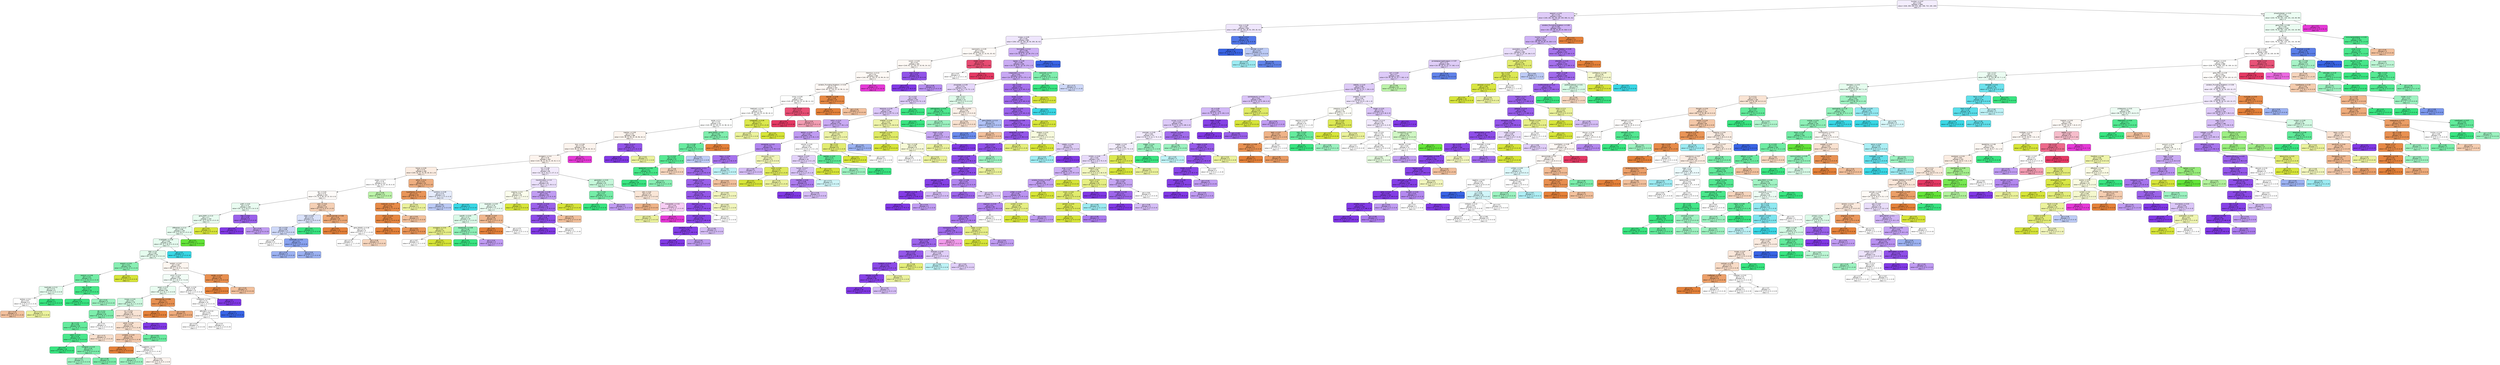 digraph Tree {
node [shape=box, style="filled, rounded", color="black", fontname=helvetica] ;
edge [fontname=helvetica] ;
0 [label="function <= 0.07\ngini = 0.84\nsamples = 2681\nvalue = [426, 339, 100, 514, 181, 206, 715, 100, 100]\nclass = 7", fillcolor="#f3edfd"] ;
1 [label="respond <= 0.02\ngini = 0.78\nsamples = 1521\nvalue = [193, 261, 50, 192, 65, 105, 583, 31, 41]\nclass = 7", fillcolor="#dfccf8"] ;
0 -> 1 [labeldistance=2.5, labelangle=45, headlabel="True"] ;
2 [label="brca <= 0.48\ngini = 0.83\nsamples = 900\nvalue = [159, 116, 20, 163, 39, 81, 255, 26, 41]\nclass = 7", fillcolor="#efe6fc"] ;
1 -> 2 ;
3 [label="kinase <= 0.05\ngini = 0.82\nsamples = 865\nvalue = [158, 116, 20, 163, 36, 50, 255, 26, 41]\nclass = 7", fillcolor="#eee5fc"] ;
2 -> 3 ;
4 [label="neomorphic <= 0.05\ngini = 0.82\nsamples = 524\nvalue = [143, 53, 12, 126, 21, 22, 81, 25, 41]\nclass = 1", fillcolor="#fefaf7"] ;
3 -> 4 ;
5 [label="suzuki <= 0.03\ngini = 0.8\nsamples = 491\nvalue = [143, 52, 12, 125, 21, 22, 81, 24, 11]\nclass = 1", fillcolor="#fef9f5"] ;
4 -> 5 ;
6 [label="ribominus <= 0.12\ngini = 0.8\nsamples = 466\nvalue = [142, 50, 12, 125, 21, 22, 59, 24, 11]\nclass = 1", fillcolor="#fef9f5"] ;
5 -> 6 ;
7 [label="variation_Truncating Mutations <= 0.33\ngini = 0.79\nsamples = 453\nvalue = [142, 50, 12, 125, 21, 22, 59, 11, 11]\nclass = 1", fillcolor="#fef8f5"] ;
6 -> 7 ;
8 [label="snrnp <= 0.05\ngini = 0.8\nsamples = 433\nvalue = [123, 49, 12, 125, 21, 22, 59, 11, 11]\nclass = 4", fillcolor="#fefffe"] ;
7 -> 8 ;
9 [label="treatment <= 0.26\ngini = 0.79\nsamples = 422\nvalue = [123, 49, 12, 125, 21, 22, 59, 10, 1]\nclass = 4", fillcolor="#fefffe"] ;
8 -> 9 ;
10 [label="reside <= 0.1\ngini = 0.78\nsamples = 411\nvalue = [123, 39, 12, 125, 21, 22, 58, 10, 1]\nclass = 4", fillcolor="#fefffe"] ;
9 -> 10 ;
11 [label="injection <= 0.05\ngini = 0.79\nsamples = 366\nvalue = [115, 38, 12, 93, 21, 20, 56, 10, 1]\nclass = 1", fillcolor="#fdf5ef"] ;
10 -> 11 ;
12 [label="bcor <= 0.06\ngini = 0.79\nsamples = 350\nvalue = [115, 36, 12, 93, 21, 20, 42, 10, 1]\nclass = 1", fillcolor="#fdf4ee"] ;
11 -> 12 ;
13 [label="oncogenic <= 0.0\ngini = 0.78\nsamples = 344\nvalue = [115, 36, 12, 93, 21, 20, 42, 4, 1]\nclass = 1", fillcolor="#fdf4ee"] ;
12 -> 13 ;
14 [label="future <= 0.05\ngini = 0.74\nsamples = 258\nvalue = [103, 16, 12, 75, 18, 18, 15, 1, 0]\nclass = 1", fillcolor="#fbece1"] ;
13 -> 14 ;
15 [label="vacterl <= 0.77\ngini = 0.75\nsamples = 214\nvalue = [73, 14, 12, 73, 14, 13, 15, 0, 0]\nclass = 1", fillcolor="#ffffff"] ;
14 -> 15 ;
16 [label="ten <= 0.02\ngini = 0.74\nsamples = 203\nvalue = [73, 14, 5, 69, 14, 13, 15, 0, 0]\nclass = 1", fillcolor="#fefbf9"] ;
15 -> 16 ;
17 [label="graft <= 0.04\ngini = 0.72\nsamples = 159\nvalue = [51, 14, 5, 63, 8, 4, 14, 0, 0]\nclass = 4", fillcolor="#e9fcf1"] ;
16 -> 17 ;
18 [label="gene_EGFR <= 0.15\ngini = 0.7\nsamples = 153\nvalue = [51, 13, 5, 63, 8, 4, 9, 0, 0]\nclass = 4", fillcolor="#e8fcf0"] ;
17 -> 18 ;
19 [label="differential <= 0.12\ngini = 0.69\nsamples = 149\nvalue = [51, 9, 5, 63, 8, 4, 9, 0, 0]\nclass = 4", fillcolor="#e7fcf0"] ;
18 -> 19 ;
20 [label="investigate <= 0.48\ngini = 0.68\nsamples = 145\nvalue = [51, 9, 1, 63, 8, 4, 9, 0, 0]\nclass = 4", fillcolor="#e6fcef"] ;
19 -> 20 ;
21 [label="total <= 0.0\ngini = 0.66\nsamples = 141\nvalue = [51, 9, 1, 63, 4, 4, 9, 0, 0]\nclass = 4", fillcolor="#e5fcee"] ;
20 -> 21 ;
22 [label="expand <= 0.02\ngini = 0.51\nsamples = 30\nvalue = [3, 5, 0, 20, 0, 0, 2, 0, 0]\nclass = 4", fillcolor="#88efb3"] ;
21 -> 22 ;
23 [label="analysis <= 0.06\ngini = 0.43\nsamples = 27\nvalue = [3, 2, 0, 20, 0, 0, 2, 0, 0]\nclass = 4", fillcolor="#73eda6"] ;
22 -> 23 ;
24 [label="inactivate <= 0.12\ngini = 0.74\nsamples = 9\nvalue = [2, 2, 0, 3, 0, 0, 2, 0, 0]\nclass = 4", fillcolor="#e3fbed"] ;
23 -> 24 ;
25 [label="residue <= 0.0\ngini = 0.67\nsamples = 6\nvalue = [2, 2, 0, 0, 0, 0, 2, 0, 0]\nclass = 1", fillcolor="#ffffff"] ;
24 -> 25 ;
26 [label="gini = 0.44\nsamples = 3\nvalue = [2, 0, 0, 0, 0, 0, 1, 0, 0]\nclass = 1", fillcolor="#f2c09c"] ;
25 -> 26 ;
27 [label="gini = 0.44\nsamples = 3\nvalue = [0, 2, 0, 0, 0, 0, 1, 0, 0]\nclass = 2", fillcolor="#ebf29c"] ;
25 -> 27 ;
28 [label="gini = 0.0\nsamples = 3\nvalue = [0, 0, 0, 3, 0, 0, 0, 0, 0]\nclass = 4", fillcolor="#39e581"] ;
24 -> 28 ;
29 [label="ckis <= 0.16\ngini = 0.1\nsamples = 18\nvalue = [1, 0, 0, 17, 0, 0, 0, 0, 0]\nclass = 4", fillcolor="#45e788"] ;
23 -> 29 ;
30 [label="gini = 0.0\nsamples = 15\nvalue = [0, 0, 0, 15, 0, 0, 0, 0, 0]\nclass = 4", fillcolor="#39e581"] ;
29 -> 30 ;
31 [label="gini = 0.44\nsamples = 3\nvalue = [1, 0, 0, 2, 0, 0, 0, 0, 0]\nclass = 4", fillcolor="#9cf2c0"] ;
29 -> 31 ;
32 [label="gini = 0.0\nsamples = 3\nvalue = [0, 3, 0, 0, 0, 0, 0, 0, 0]\nclass = 2", fillcolor="#d7e539"] ;
22 -> 32 ;
33 [label="random <= 0.07\ngini = 0.65\nsamples = 111\nvalue = [48, 4, 1, 43, 4, 4, 7, 0, 0]\nclass = 1", fillcolor="#fdf6f0"] ;
21 -> 33 ;
34 [label="prism <= 0.22\ngini = 0.66\nsamples = 101\nvalue = [39, 3, 1, 43, 4, 4, 7, 0, 0]\nclass = 4", fillcolor="#f2fdf7"] ;
33 -> 34 ;
35 [label="panel <= 0.11\ngini = 0.6\nsamples = 88\nvalue = [36, 3, 1, 42, 1, 1, 4, 0, 0]\nclass = 4", fillcolor="#e8fcf0"] ;
34 -> 35 ;
36 [label="kinase <= 0.01\ngini = 0.6\nsamples = 79\nvalue = [28, 3, 1, 41, 1, 1, 4, 0, 0]\nclass = 4", fillcolor="#cdf8df"] ;
35 -> 36 ;
37 [label="ets <= 0.0\ngini = 0.47\nsamples = 34\nvalue = [5, 3, 1, 24, 0, 1, 0, 0, 0]\nclass = 4", fillcolor="#7deeac"] ;
36 -> 37 ;
38 [label="ag <= 0.0\ngini = 0.35\nsamples = 30\nvalue = [3, 1, 1, 24, 0, 1, 0, 0, 0]\nclass = 4", fillcolor="#65eb9d"] ;
37 -> 38 ;
39 [label="welch <= 0.11\ngini = 0.15\nsamples = 25\nvalue = [1, 1, 0, 23, 0, 0, 0, 0, 0]\nclass = 4", fillcolor="#49e78c"] ;
38 -> 39 ;
40 [label="gini = 0.0\nsamples = 18\nvalue = [0, 0, 0, 18, 0, 0, 0, 0, 0]\nclass = 4", fillcolor="#39e581"] ;
39 -> 40 ;
41 [label="biological <= 0.16\ngini = 0.45\nsamples = 7\nvalue = [1, 1, 0, 5, 0, 0, 0, 0, 0]\nclass = 4", fillcolor="#7beeab"] ;
39 -> 41 ;
42 [label="gini = 0.44\nsamples = 3\nvalue = [0, 1, 0, 2, 0, 0, 0, 0, 0]\nclass = 4", fillcolor="#9cf2c0"] ;
41 -> 42 ;
43 [label="gini = 0.38\nsamples = 4\nvalue = [1, 0, 0, 3, 0, 0, 0, 0, 0]\nclass = 4", fillcolor="#7beeab"] ;
41 -> 43 ;
44 [label="gini = 0.72\nsamples = 5\nvalue = [2, 0, 1, 1, 0, 1, 0, 0, 0]\nclass = 1", fillcolor="#f8e0ce"] ;
38 -> 44 ;
45 [label="gini = 0.5\nsamples = 4\nvalue = [2, 2, 0, 0, 0, 0, 0, 0, 0]\nclass = 1", fillcolor="#ffffff"] ;
37 -> 45 ;
46 [label="mn <= 0.01\ngini = 0.59\nsamples = 45\nvalue = [23, 0, 0, 17, 1, 0, 4, 0, 0]\nclass = 1", fillcolor="#f9e4d5"] ;
36 -> 46 ;
47 [label="panel <= 0.06\ngini = 0.54\nsamples = 42\nvalue = [23, 0, 0, 17, 1, 0, 1, 0, 0]\nclass = 1", fillcolor="#f9e1cf"] ;
46 -> 47 ;
48 [label="unstable <= 0.03\ngini = 0.49\nsamples = 37\nvalue = [23, 0, 0, 13, 0, 0, 1, 0, 0]\nclass = 1", fillcolor="#f4caad"] ;
47 -> 48 ;
49 [label="gini = 0.0\nsamples = 10\nvalue = [10, 0, 0, 0, 0, 0, 0, 0, 0]\nclass = 1", fillcolor="#e58139"] ;
48 -> 49 ;
50 [label="suggestion <= 0.0\ngini = 0.53\nsamples = 27\nvalue = [13, 0, 0, 13, 0, 0, 1, 0, 0]\nclass = 1", fillcolor="#ffffff"] ;
48 -> 50 ;
51 [label="gini = 0.44\nsamples = 3\nvalue = [1, 0, 0, 2, 0, 0, 0, 0, 0]\nclass = 4", fillcolor="#9cf2c0"] ;
50 -> 51 ;
52 [label="gini = 0.54\nsamples = 24\nvalue = [12, 0, 0, 11, 0, 0, 1, 0, 0]\nclass = 1", fillcolor="#fdf5f0"] ;
50 -> 52 ;
53 [label="gini = 0.32\nsamples = 5\nvalue = [0, 0, 0, 4, 1, 0, 0, 0, 0]\nclass = 4", fillcolor="#6aeca0"] ;
47 -> 53 ;
54 [label="gini = 0.0\nsamples = 3\nvalue = [0, 0, 0, 0, 0, 0, 3, 0, 0]\nclass = 7", fillcolor="#8139e5"] ;
46 -> 54 ;
55 [label="coexpressing <= 0.06\ngini = 0.2\nsamples = 9\nvalue = [8, 0, 0, 1, 0, 0, 0, 0, 0]\nclass = 1", fillcolor="#e89152"] ;
35 -> 55 ;
56 [label="gini = 0.0\nsamples = 5\nvalue = [5, 0, 0, 0, 0, 0, 0, 0, 0]\nclass = 1", fillcolor="#e58139"] ;
55 -> 56 ;
57 [label="gini = 0.38\nsamples = 4\nvalue = [3, 0, 0, 1, 0, 0, 0, 0, 0]\nclass = 1", fillcolor="#eeab7b"] ;
55 -> 57 ;
58 [label="signal <= 0.02\ngini = 0.78\nsamples = 13\nvalue = [3, 0, 0, 1, 3, 3, 3, 0, 0]\nclass = 1", fillcolor="#ffffff"] ;
34 -> 58 ;
59 [label="mutational <= 0.02\ngini = 0.72\nsamples = 10\nvalue = [3, 0, 0, 1, 3, 3, 0, 0, 0]\nclass = 1", fillcolor="#ffffff"] ;
58 -> 59 ;
60 [label="affymetrix <= 0.24\ngini = 0.61\nsamples = 7\nvalue = [3, 0, 0, 1, 3, 0, 0, 0, 0]\nclass = 1", fillcolor="#ffffff"] ;
59 -> 60 ;
61 [label="gini = 0.67\nsamples = 3\nvalue = [1, 0, 0, 1, 1, 0, 0, 0, 0]\nclass = 1", fillcolor="#ffffff"] ;
60 -> 61 ;
62 [label="gini = 0.5\nsamples = 4\nvalue = [2, 0, 0, 0, 2, 0, 0, 0, 0]\nclass = 1", fillcolor="#ffffff"] ;
60 -> 62 ;
63 [label="gini = 0.0\nsamples = 3\nvalue = [0, 0, 0, 0, 0, 3, 0, 0, 0]\nclass = 6", fillcolor="#3964e5"] ;
59 -> 63 ;
64 [label="gini = 0.0\nsamples = 3\nvalue = [0, 0, 0, 0, 0, 0, 3, 0, 0]\nclass = 7", fillcolor="#8139e5"] ;
58 -> 64 ;
65 [label="society <= 0.07\ngini = 0.18\nsamples = 10\nvalue = [9, 1, 0, 0, 0, 0, 0, 0, 0]\nclass = 1", fillcolor="#e88f4f"] ;
33 -> 65 ;
66 [label="gini = 0.0\nsamples = 7\nvalue = [7, 0, 0, 0, 0, 0, 0, 0, 0]\nclass = 1", fillcolor="#e58139"] ;
65 -> 66 ;
67 [label="gini = 0.44\nsamples = 3\nvalue = [2, 1, 0, 0, 0, 0, 0, 0, 0]\nclass = 1", fillcolor="#f2c09c"] ;
65 -> 67 ;
68 [label="gini = 0.0\nsamples = 4\nvalue = [0, 0, 0, 0, 4, 0, 0, 0, 0]\nclass = 5", fillcolor="#39d7e5"] ;
20 -> 68 ;
69 [label="gini = 0.0\nsamples = 4\nvalue = [0, 0, 4, 0, 0, 0, 0, 0, 0]\nclass = 3", fillcolor="#64e539"] ;
19 -> 69 ;
70 [label="gini = 0.0\nsamples = 4\nvalue = [0, 4, 0, 0, 0, 0, 0, 0, 0]\nclass = 2", fillcolor="#d7e539"] ;
18 -> 70 ;
71 [label="free <= 0.02\ngini = 0.28\nsamples = 6\nvalue = [0, 1, 0, 0, 0, 0, 5, 0, 0]\nclass = 7", fillcolor="#9a61ea"] ;
17 -> 71 ;
72 [label="gini = 0.0\nsamples = 3\nvalue = [0, 0, 0, 0, 0, 0, 3, 0, 0]\nclass = 7", fillcolor="#8139e5"] ;
71 -> 72 ;
73 [label="gini = 0.44\nsamples = 3\nvalue = [0, 1, 0, 0, 0, 0, 2, 0, 0]\nclass = 7", fillcolor="#c09cf2"] ;
71 -> 73 ;
74 [label="upon <= 0.01\ngini = 0.67\nsamples = 44\nvalue = [22, 0, 0, 6, 6, 9, 1, 0, 0]\nclass = 1", fillcolor="#f5d0b5"] ;
16 -> 74 ;
75 [label="seed <= 0.02\ngini = 0.72\nsamples = 21\nvalue = [5, 0, 0, 5, 3, 8, 0, 0, 0]\nclass = 6", fillcolor="#dae2fa"] ;
74 -> 75 ;
76 [label="coli <= 0.04\ngini = 0.66\nsamples = 17\nvalue = [5, 0, 0, 1, 3, 8, 0, 0, 0]\nclass = 6", fillcolor="#ced8f8"] ;
75 -> 76 ;
77 [label="gini = 0.66\nsamples = 11\nvalue = [4, 0, 0, 0, 3, 4, 0, 0, 0]\nclass = 1", fillcolor="#ffffff"] ;
76 -> 77 ;
78 [label="coordinate <= 0.01\ngini = 0.5\nsamples = 6\nvalue = [1, 0, 0, 1, 0, 4, 0, 0, 0]\nclass = 6", fillcolor="#88a2ef"] ;
76 -> 78 ;
79 [label="gini = 0.44\nsamples = 3\nvalue = [1, 0, 0, 0, 0, 2, 0, 0, 0]\nclass = 6", fillcolor="#9cb2f2"] ;
78 -> 79 ;
80 [label="gini = 0.44\nsamples = 3\nvalue = [0, 0, 0, 1, 0, 2, 0, 0, 0]\nclass = 6", fillcolor="#9cb2f2"] ;
78 -> 80 ;
81 [label="gini = 0.0\nsamples = 4\nvalue = [0, 0, 0, 4, 0, 0, 0, 0, 0]\nclass = 4", fillcolor="#39e581"] ;
75 -> 81 ;
82 [label="polyacrylamide <= 0.06\ngini = 0.43\nsamples = 23\nvalue = [17, 0, 0, 1, 3, 1, 1, 0, 0]\nclass = 1", fillcolor="#eda774"] ;
74 -> 82 ;
83 [label="gini = 0.0\nsamples = 14\nvalue = [14, 0, 0, 0, 0, 0, 0, 0, 0]\nclass = 1", fillcolor="#e58139"] ;
82 -> 83 ;
84 [label="gene_SMAD2 <= 0.46\ngini = 0.74\nsamples = 9\nvalue = [3, 0, 0, 1, 3, 1, 1, 0, 0]\nclass = 1", fillcolor="#ffffff"] ;
82 -> 84 ;
85 [label="gini = 0.75\nsamples = 4\nvalue = [0, 0, 0, 1, 1, 1, 1, 0, 0]\nclass = 4", fillcolor="#ffffff"] ;
84 -> 85 ;
86 [label="gini = 0.48\nsamples = 5\nvalue = [3, 0, 0, 0, 2, 0, 0, 0, 0]\nclass = 1", fillcolor="#f6d5bd"] ;
84 -> 86 ;
87 [label="gini = 0.46\nsamples = 11\nvalue = [0, 0, 7, 4, 0, 0, 0, 0, 0]\nclass = 3", fillcolor="#bdf4aa"] ;
15 -> 87 ;
88 [label="refine <= 0.11\ngini = 0.51\nsamples = 44\nvalue = [30, 2, 0, 2, 4, 5, 0, 1, 0]\nclass = 1", fillcolor="#eeae80"] ;
14 -> 88 ;
89 [label="hypothesize <= 0.22\ngini = 0.27\nsamples = 33\nvalue = [28, 2, 0, 0, 1, 1, 0, 1, 0]\nclass = 1", fillcolor="#e99559"] ;
88 -> 89 ;
90 [label="molecular <= 0.12\ngini = 0.13\nsamples = 30\nvalue = [28, 0, 0, 0, 1, 1, 0, 0, 0]\nclass = 1", fillcolor="#e78a47"] ;
89 -> 90 ;
91 [label="vilnius <= 0.52\ngini = 0.07\nsamples = 27\nvalue = [26, 0, 0, 0, 1, 0, 0, 0, 0]\nclass = 1", fillcolor="#e68641"] ;
90 -> 91 ;
92 [label="gini = 0.0\nsamples = 19\nvalue = [19, 0, 0, 0, 0, 0, 0, 0, 0]\nclass = 1", fillcolor="#e58139"] ;
91 -> 92 ;
93 [label="gini = 0.22\nsamples = 8\nvalue = [7, 0, 0, 0, 1, 0, 0, 0, 0]\nclass = 1", fillcolor="#e99355"] ;
91 -> 93 ;
94 [label="gini = 0.44\nsamples = 3\nvalue = [2, 0, 0, 0, 0, 1, 0, 0, 0]\nclass = 1", fillcolor="#f2c09c"] ;
90 -> 94 ;
95 [label="gini = 0.44\nsamples = 3\nvalue = [0, 2, 0, 0, 0, 0, 0, 1, 0]\nclass = 2", fillcolor="#ebf29c"] ;
89 -> 95 ;
96 [label="combine <= 0.09\ngini = 0.73\nsamples = 11\nvalue = [2, 0, 0, 2, 3, 4, 0, 0, 0]\nclass = 6", fillcolor="#e6ecfc"] ;
88 -> 96 ;
97 [label="gini = 0.62\nsamples = 8\nvalue = [2, 0, 0, 2, 0, 4, 0, 0, 0]\nclass = 6", fillcolor="#bdcbf6"] ;
96 -> 97 ;
98 [label="gini = 0.0\nsamples = 3\nvalue = [0, 0, 0, 0, 3, 0, 0, 0, 0]\nclass = 5", fillcolor="#39d7e5"] ;
96 -> 98 ;
99 [label="full <= 0.08\ngini = 0.78\nsamples = 86\nvalue = [12, 20, 0, 18, 3, 2, 27, 3, 1]\nclass = 7", fillcolor="#f2eafc"] ;
13 -> 99 ;
100 [label="transformation <= 0.0\ngini = 0.72\nsamples = 61\nvalue = [7, 18, 0, 7, 2, 1, 25, 0, 1]\nclass = 7", fillcolor="#eadffb"] ;
99 -> 100 ;
101 [label="ongoing <= 0.0\ngini = 0.78\nsamples = 28\nvalue = [5, 9, 0, 7, 1, 1, 4, 0, 1]\nclass = 2", fillcolor="#fbfdec"] ;
100 -> 101 ;
102 [label="especially <= 0.05\ngini = 0.79\nsamples = 23\nvalue = [5, 4, 0, 7, 1, 1, 4, 0, 1]\nclass = 4", fillcolor="#e9fcf1"] ;
101 -> 102 ;
103 [label="specific <= 0.04\ngini = 0.72\nsamples = 15\nvalue = [0, 4, 0, 6, 1, 1, 3, 0, 0]\nclass = 4", fillcolor="#dbfae8"] ;
102 -> 103 ;
104 [label="oncogene <= 0.01\ngini = 0.5\nsamples = 6\nvalue = [0, 4, 0, 0, 1, 0, 1, 0, 0]\nclass = 2", fillcolor="#e7ef88"] ;
103 -> 104 ;
105 [label="gini = 0.67\nsamples = 3\nvalue = [0, 1, 0, 0, 1, 0, 1, 0, 0]\nclass = 2", fillcolor="#ffffff"] ;
104 -> 105 ;
106 [label="gini = 0.0\nsamples = 3\nvalue = [0, 3, 0, 0, 0, 0, 0, 0, 0]\nclass = 2", fillcolor="#d7e539"] ;
104 -> 106 ;
107 [label="respectively <= 0.09\ngini = 0.49\nsamples = 9\nvalue = [0, 0, 0, 6, 0, 1, 2, 0, 0]\nclass = 4", fillcolor="#8ef0b7"] ;
103 -> 107 ;
108 [label="gini = 0.0\nsamples = 6\nvalue = [0, 0, 0, 6, 0, 0, 0, 0, 0]\nclass = 4", fillcolor="#39e581"] ;
107 -> 108 ;
109 [label="gini = 0.44\nsamples = 3\nvalue = [0, 0, 0, 0, 0, 1, 2, 0, 0]\nclass = 7", fillcolor="#c09cf2"] ;
107 -> 109 ;
110 [label="elevate <= 0.07\ngini = 0.56\nsamples = 8\nvalue = [5, 0, 0, 1, 0, 0, 1, 0, 1]\nclass = 1", fillcolor="#f0b78e"] ;
102 -> 110 ;
111 [label="gini = 0.0\nsamples = 4\nvalue = [4, 0, 0, 0, 0, 0, 0, 0, 0]\nclass = 1", fillcolor="#e58139"] ;
110 -> 111 ;
112 [label="gini = 0.75\nsamples = 4\nvalue = [1, 0, 0, 1, 0, 0, 1, 0, 1]\nclass = 1", fillcolor="#ffffff"] ;
110 -> 112 ;
113 [label="gini = 0.0\nsamples = 5\nvalue = [0, 5, 0, 0, 0, 0, 0, 0, 0]\nclass = 2", fillcolor="#d7e539"] ;
101 -> 113 ;
114 [label="speculate <= 0.08\ngini = 0.52\nsamples = 33\nvalue = [2, 9, 0, 0, 1, 0, 21, 0, 0]\nclass = 7", fillcolor="#c09cf2"] ;
100 -> 114 ;
115 [label="severity <= 0.02\ngini = 0.33\nsamples = 26\nvalue = [2, 2, 0, 0, 1, 0, 21, 0, 0]\nclass = 7", fillcolor="#9b62ea"] ;
114 -> 115 ;
116 [label="maintain <= 0.36\ngini = 0.16\nsamples = 23\nvalue = [0, 1, 0, 0, 1, 0, 21, 0, 0]\nclass = 7", fillcolor="#8c4be7"] ;
115 -> 116 ;
117 [label="gini = 0.0\nsamples = 20\nvalue = [0, 0, 0, 0, 0, 0, 20, 0, 0]\nclass = 7", fillcolor="#8139e5"] ;
116 -> 117 ;
118 [label="gini = 0.67\nsamples = 3\nvalue = [0, 1, 0, 0, 1, 0, 1, 0, 0]\nclass = 2", fillcolor="#ffffff"] ;
116 -> 118 ;
119 [label="gini = 0.44\nsamples = 3\nvalue = [2, 1, 0, 0, 0, 0, 0, 0, 0]\nclass = 1", fillcolor="#f2c09c"] ;
115 -> 119 ;
120 [label="gini = 0.0\nsamples = 7\nvalue = [0, 7, 0, 0, 0, 0, 0, 0, 0]\nclass = 2", fillcolor="#d7e539"] ;
114 -> 120 ;
121 [label="generation <= 0.02\ngini = 0.74\nsamples = 25\nvalue = [5, 2, 0, 11, 1, 1, 2, 3, 0]\nclass = 4", fillcolor="#c4f7d9"] ;
99 -> 121 ;
122 [label="nra <= 0.02\ngini = 0.4\nsamples = 12\nvalue = [0, 0, 0, 9, 1, 0, 2, 0, 0]\nclass = 4", fillcolor="#74eda7"] ;
121 -> 122 ;
123 [label="gini = 0.0\nsamples = 9\nvalue = [0, 0, 0, 9, 0, 0, 0, 0, 0]\nclass = 4", fillcolor="#39e581"] ;
122 -> 123 ;
124 [label="gini = 0.44\nsamples = 3\nvalue = [0, 0, 0, 0, 1, 0, 2, 0, 0]\nclass = 7", fillcolor="#c09cf2"] ;
122 -> 124 ;
125 [label="plat <= 0.02\ngini = 0.75\nsamples = 13\nvalue = [5, 2, 0, 2, 0, 1, 0, 3, 0]\nclass = 1", fillcolor="#fae6d7"] ;
121 -> 125 ;
126 [label="gini = 0.41\nsamples = 7\nvalue = [5, 0, 0, 2, 0, 0, 0, 0, 0]\nclass = 1", fillcolor="#efb388"] ;
125 -> 126 ;
127 [label="unexpected <= 0.02\ngini = 0.61\nsamples = 6\nvalue = [0, 2, 0, 0, 0, 1, 0, 3, 0]\nclass = 8", fillcolor="#f8cef5"] ;
125 -> 127 ;
128 [label="gini = 0.44\nsamples = 3\nvalue = [0, 2, 0, 0, 0, 1, 0, 0, 0]\nclass = 2", fillcolor="#ebf29c"] ;
127 -> 128 ;
129 [label="gini = 0.0\nsamples = 3\nvalue = [0, 0, 0, 0, 0, 0, 0, 3, 0]\nclass = 8", fillcolor="#e539d7"] ;
127 -> 129 ;
130 [label="gini = 0.0\nsamples = 6\nvalue = [0, 0, 0, 0, 0, 0, 0, 6, 0]\nclass = 8", fillcolor="#e539d7"] ;
12 -> 130 ;
131 [label="colony <= 0.17\ngini = 0.22\nsamples = 16\nvalue = [0, 2, 0, 0, 0, 0, 14, 0, 0]\nclass = 7", fillcolor="#9355e9"] ;
11 -> 131 ;
132 [label="gini = 0.0\nsamples = 13\nvalue = [0, 0, 0, 0, 0, 0, 13, 0, 0]\nclass = 7", fillcolor="#8139e5"] ;
131 -> 132 ;
133 [label="gini = 0.44\nsamples = 3\nvalue = [0, 2, 0, 0, 0, 0, 1, 0, 0]\nclass = 2", fillcolor="#ebf29c"] ;
131 -> 133 ;
134 [label="gene_SMAD2 <= 0.8\ngini = 0.46\nsamples = 45\nvalue = [8, 1, 0, 32, 0, 2, 2, 0, 0]\nclass = 4", fillcolor="#7feead"] ;
10 -> 134 ;
135 [label="run <= 0.06\ngini = 0.38\nsamples = 41\nvalue = [4, 1, 0, 32, 0, 2, 2, 0, 0]\nclass = 4", fillcolor="#69eba0"] ;
134 -> 135 ;
136 [label="mu <= 0.01\ngini = 0.24\nsamples = 37\nvalue = [4, 0, 0, 32, 0, 0, 1, 0, 0]\nclass = 4", fillcolor="#57e994"] ;
135 -> 136 ;
137 [label="agreement <= 0.05\ngini = 0.12\nsamples = 32\nvalue = [1, 0, 0, 30, 0, 0, 1, 0, 0]\nclass = 4", fillcolor="#46e789"] ;
136 -> 137 ;
138 [label="gini = 0.0\nsamples = 26\nvalue = [0, 0, 0, 26, 0, 0, 0, 0, 0]\nclass = 4", fillcolor="#39e581"] ;
137 -> 138 ;
139 [label="gini = 0.5\nsamples = 6\nvalue = [1, 0, 0, 4, 0, 0, 1, 0, 0]\nclass = 4", fillcolor="#88efb3"] ;
137 -> 139 ;
140 [label="gini = 0.48\nsamples = 5\nvalue = [3, 0, 0, 2, 0, 0, 0, 0, 0]\nclass = 1", fillcolor="#f6d5bd"] ;
136 -> 140 ;
141 [label="gini = 0.62\nsamples = 4\nvalue = [0, 1, 0, 0, 0, 2, 1, 0, 0]\nclass = 6", fillcolor="#bdcbf6"] ;
135 -> 141 ;
142 [label="gini = 0.0\nsamples = 4\nvalue = [4, 0, 0, 0, 0, 0, 0, 0, 0]\nclass = 1", fillcolor="#e58139"] ;
134 -> 142 ;
143 [label="cytogenetic <= 0.49\ngini = 0.17\nsamples = 11\nvalue = [0, 10, 0, 0, 0, 0, 1, 0, 0]\nclass = 2", fillcolor="#dbe84d"] ;
9 -> 143 ;
144 [label="gini = 0.44\nsamples = 3\nvalue = [0, 2, 0, 0, 0, 0, 1, 0, 0]\nclass = 2", fillcolor="#ebf29c"] ;
143 -> 144 ;
145 [label="gini = 0.0\nsamples = 8\nvalue = [0, 8, 0, 0, 0, 0, 0, 0, 0]\nclass = 2", fillcolor="#d7e539"] ;
143 -> 145 ;
146 [label="multi <= 0.0\ngini = 0.17\nsamples = 11\nvalue = [0, 0, 0, 0, 0, 0, 0, 1, 10]\nclass = 9", fillcolor="#e84d74"] ;
8 -> 146 ;
147 [label="gini = 0.0\nsamples = 8\nvalue = [0, 0, 0, 0, 0, 0, 0, 0, 8]\nclass = 9", fillcolor="#e53964"] ;
146 -> 147 ;
148 [label="gini = 0.44\nsamples = 3\nvalue = [0, 0, 0, 0, 0, 0, 0, 1, 2]\nclass = 9", fillcolor="#f29cb2"] ;
146 -> 148 ;
149 [label="reporter <= 0.08\ngini = 0.09\nsamples = 20\nvalue = [19, 1, 0, 0, 0, 0, 0, 0, 0]\nclass = 1", fillcolor="#e68843"] ;
7 -> 149 ;
150 [label="gini = 0.0\nsamples = 17\nvalue = [17, 0, 0, 0, 0, 0, 0, 0, 0]\nclass = 1", fillcolor="#e58139"] ;
149 -> 150 ;
151 [label="gini = 0.44\nsamples = 3\nvalue = [2, 1, 0, 0, 0, 0, 0, 0, 0]\nclass = 1", fillcolor="#f2c09c"] ;
149 -> 151 ;
152 [label="gini = 0.0\nsamples = 13\nvalue = [0, 0, 0, 0, 0, 0, 0, 13, 0]\nclass = 8", fillcolor="#e539d7"] ;
6 -> 152 ;
153 [label="dual <= 0.12\ngini = 0.22\nsamples = 25\nvalue = [1, 2, 0, 0, 0, 0, 22, 0, 0]\nclass = 7", fillcolor="#9153e8"] ;
5 -> 153 ;
154 [label="gini = 0.0\nsamples = 16\nvalue = [0, 0, 0, 0, 0, 0, 16, 0, 0]\nclass = 7", fillcolor="#8139e5"] ;
153 -> 154 ;
155 [label="gini = 0.49\nsamples = 9\nvalue = [1, 2, 0, 0, 0, 0, 6, 0, 0]\nclass = 7", fillcolor="#b78ef0"] ;
153 -> 155 ;
156 [label="model <= 0.04\ngini = 0.17\nsamples = 33\nvalue = [0, 1, 0, 1, 0, 0, 0, 1, 30]\nclass = 9", fillcolor="#e74c73"] ;
4 -> 156 ;
157 [label="gini = 0.67\nsamples = 3\nvalue = [0, 1, 0, 1, 0, 0, 0, 1, 0]\nclass = 2", fillcolor="#ffffff"] ;
156 -> 157 ;
158 [label="gini = 0.0\nsamples = 30\nvalue = [0, 0, 0, 0, 0, 0, 0, 0, 30]\nclass = 9", fillcolor="#e53964"] ;
156 -> 158 ;
159 [label="formidable <= 0.12\ngini = 0.68\nsamples = 341\nvalue = [15, 63, 8, 37, 15, 28, 174, 1, 0]\nclass = 7", fillcolor="#cdb0f5"] ;
3 -> 159 ;
160 [label="ligases <= 0.09\ngini = 0.66\nsamples = 328\nvalue = [15, 63, 8, 37, 15, 15, 174, 1, 0]\nclass = 7", fillcolor="#caacf4"] ;
159 -> 160 ;
161 [label="independent <= 0.14\ngini = 0.64\nsamples = 312\nvalue = [14, 62, 8, 26, 15, 13, 173, 1, 0]\nclass = 7", fillcolor="#c7a7f3"] ;
160 -> 161 ;
162 [label="phosphate <= 0.09\ngini = 0.74\nsamples = 178\nvalue = [14, 44, 3, 24, 7, 13, 72, 1, 0]\nclass = 7", fillcolor="#e5d6fa"] ;
161 -> 162 ;
163 [label="mt <= 0.07\ngini = 0.69\nsamples = 154\nvalue = [8, 42, 3, 15, 5, 8, 72, 1, 0]\nclass = 7", fillcolor="#ddcaf8"] ;
162 -> 163 ;
164 [label="response <= 0.05\ngini = 0.67\nsamples = 148\nvalue = [8, 42, 3, 9, 5, 8, 72, 1, 0]\nclass = 7", fillcolor="#dbc7f8"] ;
163 -> 164 ;
165 [label="within <= 0.22\ngini = 0.66\nsamples = 115\nvalue = [7, 22, 3, 9, 4, 7, 62, 1, 0]\nclass = 7", fillcolor="#c9aaf4"] ;
164 -> 165 ;
166 [label="abolish <= 0.02\ngini = 0.62\nsamples = 104\nvalue = [6, 16, 3, 8, 4, 5, 61, 1, 0]\nclass = 7", fillcolor="#bf9af2"] ;
165 -> 166 ;
167 [label="somewhat <= 0.22\ngini = 0.51\nsamples = 81\nvalue = [5, 13, 0, 2, 2, 4, 55, 0, 0]\nclass = 7", fillcolor="#b185ef"] ;
166 -> 167 ;
168 [label="heavy <= 0.04\ngini = 0.43\nsamples = 70\nvalue = [4, 7, 0, 1, 2, 4, 52, 0, 0]\nclass = 7", fillcolor="#a572ec"] ;
167 -> 168 ;
169 [label="heterozygosity <= 0.1\ngini = 0.36\nsamples = 66\nvalue = [3, 7, 0, 1, 0, 3, 52, 0, 0]\nclass = 7", fillcolor="#9f68eb"] ;
168 -> 169 ;
170 [label="probed <= 0.27\ngini = 0.3\nsamples = 63\nvalue = [1, 7, 0, 1, 0, 2, 52, 0, 0]\nclass = 7", fillcolor="#9a60ea"] ;
169 -> 170 ;
171 [label="currently <= 0.32\ngini = 0.24\nsamples = 59\nvalue = [1, 5, 0, 0, 0, 2, 51, 0, 0]\nclass = 7", fillcolor="#9456e9"] ;
170 -> 171 ;
172 [label="alignment <= 0.05\ngini = 0.17\nsamples = 55\nvalue = [1, 3, 0, 0, 0, 1, 50, 0, 0]\nclass = 7", fillcolor="#8d4ce8"] ;
171 -> 172 ;
173 [label="robinson <= 0.23\ngini = 0.11\nsamples = 52\nvalue = [0, 2, 0, 0, 0, 1, 49, 0, 0]\nclass = 7", fillcolor="#8945e7"] ;
172 -> 173 ;
174 [label="specificity <= 0.04\ngini = 0.04\nsamples = 47\nvalue = [0, 0, 0, 0, 0, 1, 46, 0, 0]\nclass = 7", fillcolor="#843de6"] ;
173 -> 174 ;
175 [label="gini = 0.0\nsamples = 44\nvalue = [0, 0, 0, 0, 0, 0, 44, 0, 0]\nclass = 7", fillcolor="#8139e5"] ;
174 -> 175 ;
176 [label="gini = 0.44\nsamples = 3\nvalue = [0, 0, 0, 0, 0, 1, 2, 0, 0]\nclass = 7", fillcolor="#c09cf2"] ;
174 -> 176 ;
177 [label="gini = 0.48\nsamples = 5\nvalue = [0, 2, 0, 0, 0, 0, 3, 0, 0]\nclass = 7", fillcolor="#d5bdf6"] ;
173 -> 177 ;
178 [label="gini = 0.67\nsamples = 3\nvalue = [1, 1, 0, 0, 0, 0, 1, 0, 0]\nclass = 1", fillcolor="#ffffff"] ;
172 -> 178 ;
179 [label="gini = 0.62\nsamples = 4\nvalue = [0, 2, 0, 0, 0, 1, 1, 0, 0]\nclass = 2", fillcolor="#f2f6bd"] ;
171 -> 179 ;
180 [label="gini = 0.62\nsamples = 4\nvalue = [0, 2, 0, 1, 0, 0, 1, 0, 0]\nclass = 2", fillcolor="#f2f6bd"] ;
170 -> 180 ;
181 [label="gini = 0.44\nsamples = 3\nvalue = [2, 0, 0, 0, 0, 1, 0, 0, 0]\nclass = 1", fillcolor="#f2c09c"] ;
169 -> 181 ;
182 [label="gini = 0.62\nsamples = 4\nvalue = [1, 0, 0, 0, 2, 1, 0, 0, 0]\nclass = 5", fillcolor="#bdf2f6"] ;
168 -> 182 ;
183 [label="discussion <= 0.1\ngini = 0.61\nsamples = 11\nvalue = [1, 6, 0, 1, 0, 0, 3, 0, 0]\nclass = 2", fillcolor="#f0f5b5"] ;
167 -> 183 ;
184 [label="gini = 0.62\nsamples = 4\nvalue = [1, 0, 0, 1, 0, 0, 2, 0, 0]\nclass = 7", fillcolor="#d5bdf6"] ;
183 -> 184 ;
185 [label="south <= 0.01\ngini = 0.24\nsamples = 7\nvalue = [0, 6, 0, 0, 0, 0, 1, 0, 0]\nclass = 2", fillcolor="#dee95a"] ;
183 -> 185 ;
186 [label="gini = 0.0\nsamples = 4\nvalue = [0, 4, 0, 0, 0, 0, 0, 0, 0]\nclass = 2", fillcolor="#d7e539"] ;
185 -> 186 ;
187 [label="gini = 0.44\nsamples = 3\nvalue = [0, 2, 0, 0, 0, 0, 1, 0, 0]\nclass = 2", fillcolor="#ebf29c"] ;
185 -> 187 ;
188 [label="volume <= 0.02\ngini = 0.82\nsamples = 23\nvalue = [1, 3, 3, 6, 2, 1, 6, 1, 0]\nclass = 4", fillcolor="#ffffff"] ;
166 -> 188 ;
189 [label="internal <= 0.07\ngini = 0.77\nsamples = 16\nvalue = [0, 3, 3, 0, 2, 1, 6, 1, 0]\nclass = 7", fillcolor="#e2d1f9"] ;
188 -> 189 ;
190 [label="human <= 0.17\ngini = 0.7\nsamples = 13\nvalue = [0, 0, 3, 0, 2, 1, 6, 1, 0]\nclass = 7", fillcolor="#d9c4f7"] ;
189 -> 190 ;
191 [label="interfere <= 0.02\ngini = 0.38\nsamples = 8\nvalue = [0, 0, 2, 0, 0, 0, 6, 0, 0]\nclass = 7", fillcolor="#ab7bee"] ;
190 -> 191 ;
192 [label="gini = 0.0\nsamples = 3\nvalue = [0, 0, 0, 0, 0, 0, 3, 0, 0]\nclass = 7", fillcolor="#8139e5"] ;
191 -> 192 ;
193 [label="gini = 0.48\nsamples = 5\nvalue = [0, 0, 2, 0, 0, 0, 3, 0, 0]\nclass = 7", fillcolor="#d5bdf6"] ;
191 -> 193 ;
194 [label="gini = 0.72\nsamples = 5\nvalue = [0, 0, 1, 0, 2, 1, 0, 1, 0]\nclass = 5", fillcolor="#cef5f8"] ;
190 -> 194 ;
195 [label="gini = 0.0\nsamples = 3\nvalue = [0, 3, 0, 0, 0, 0, 0, 0, 0]\nclass = 2", fillcolor="#d7e539"] ;
189 -> 195 ;
196 [label="peptide <= 0.01\ngini = 0.24\nsamples = 7\nvalue = [1, 0, 0, 6, 0, 0, 0, 0, 0]\nclass = 4", fillcolor="#5ae996"] ;
188 -> 196 ;
197 [label="gini = 0.44\nsamples = 3\nvalue = [1, 0, 0, 2, 0, 0, 0, 0, 0]\nclass = 4", fillcolor="#9cf2c0"] ;
196 -> 197 ;
198 [label="gini = 0.0\nsamples = 4\nvalue = [0, 0, 0, 4, 0, 0, 0, 0, 0]\nclass = 4", fillcolor="#39e581"] ;
196 -> 198 ;
199 [label="description <= 0.0\ngini = 0.64\nsamples = 11\nvalue = [1, 6, 0, 1, 0, 2, 1, 0, 0]\nclass = 2", fillcolor="#edf3a7"] ;
165 -> 199 ;
200 [label="tag <= 0.0\ngini = 0.41\nsamples = 8\nvalue = [0, 6, 0, 1, 0, 0, 1, 0, 0]\nclass = 2", fillcolor="#e2ec72"] ;
199 -> 200 ;
201 [label="gini = 0.0\nsamples = 5\nvalue = [0, 5, 0, 0, 0, 0, 0, 0, 0]\nclass = 2", fillcolor="#d7e539"] ;
200 -> 201 ;
202 [label="gini = 0.67\nsamples = 3\nvalue = [0, 1, 0, 1, 0, 0, 1, 0, 0]\nclass = 2", fillcolor="#ffffff"] ;
200 -> 202 ;
203 [label="gini = 0.44\nsamples = 3\nvalue = [1, 0, 0, 0, 0, 2, 0, 0, 0]\nclass = 6", fillcolor="#9cb2f2"] ;
199 -> 203 ;
204 [label="whether <= 0.08\ngini = 0.54\nsamples = 33\nvalue = [1, 20, 0, 0, 1, 1, 10, 0, 0]\nclass = 2", fillcolor="#eef4a9"] ;
164 -> 204 ;
205 [label="amongst <= 0.01\ngini = 0.32\nsamples = 21\nvalue = [0, 17, 0, 0, 1, 0, 3, 0, 0]\nclass = 2", fillcolor="#e0eb65"] ;
204 -> 205 ;
206 [label="gini = 0.0\nsamples = 13\nvalue = [0, 13, 0, 0, 0, 0, 0, 0, 0]\nclass = 2", fillcolor="#d7e539"] ;
205 -> 206 ;
207 [label="hour <= 0.08\ngini = 0.59\nsamples = 8\nvalue = [0, 4, 0, 0, 1, 0, 3, 0, 0]\nclass = 2", fillcolor="#f7fad7"] ;
205 -> 207 ;
208 [label="gini = 0.64\nsamples = 5\nvalue = [0, 2, 0, 0, 1, 0, 2, 0, 0]\nclass = 2", fillcolor="#ffffff"] ;
207 -> 208 ;
209 [label="gini = 0.44\nsamples = 3\nvalue = [0, 2, 0, 0, 0, 0, 1, 0, 0]\nclass = 2", fillcolor="#ebf29c"] ;
207 -> 209 ;
210 [label="might <= 0.02\ngini = 0.58\nsamples = 12\nvalue = [1, 3, 0, 0, 0, 1, 7, 0, 0]\nclass = 7", fillcolor="#c7a7f3"] ;
204 -> 210 ;
211 [label="gini = 0.56\nsamples = 5\nvalue = [1, 3, 0, 0, 0, 1, 0, 0, 0]\nclass = 2", fillcolor="#ebf29c"] ;
210 -> 211 ;
212 [label="gini = 0.0\nsamples = 7\nvalue = [0, 0, 0, 0, 0, 0, 7, 0, 0]\nclass = 7", fillcolor="#8139e5"] ;
210 -> 212 ;
213 [label="gini = 0.0\nsamples = 6\nvalue = [0, 0, 0, 6, 0, 0, 0, 0, 0]\nclass = 4", fillcolor="#39e581"] ;
163 -> 213 ;
214 [label="order <= 0.1\ngini = 0.74\nsamples = 24\nvalue = [6, 2, 0, 9, 2, 5, 0, 0, 0]\nclass = 4", fillcolor="#defbea"] ;
162 -> 214 ;
215 [label="pathogenesis <= 0.01\ngini = 0.18\nsamples = 10\nvalue = [0, 0, 0, 9, 1, 0, 0, 0, 0]\nclass = 4", fillcolor="#4fe88f"] ;
214 -> 215 ;
216 [label="gini = 0.0\nsamples = 7\nvalue = [0, 0, 0, 7, 0, 0, 0, 0, 0]\nclass = 4", fillcolor="#39e581"] ;
215 -> 216 ;
217 [label="gini = 0.44\nsamples = 3\nvalue = [0, 0, 0, 2, 1, 0, 0, 0, 0]\nclass = 4", fillcolor="#9cf2c0"] ;
215 -> 217 ;
218 [label="precipitate <= 0.02\ngini = 0.66\nsamples = 14\nvalue = [6, 2, 0, 0, 1, 5, 0, 0, 0]\nclass = 1", fillcolor="#fcf1e9"] ;
214 -> 218 ;
219 [label="gini = 0.61\nsamples = 6\nvalue = [3, 2, 0, 0, 1, 0, 0, 0, 0]\nclass = 1", fillcolor="#f8e0ce"] ;
218 -> 219 ;
220 [label="gene_SMAD4 <= 0.13\ngini = 0.47\nsamples = 8\nvalue = [3, 0, 0, 0, 0, 5, 0, 0, 0]\nclass = 6", fillcolor="#b0c1f5"] ;
218 -> 220 ;
221 [label="gini = 0.32\nsamples = 5\nvalue = [1, 0, 0, 0, 0, 4, 0, 0, 0]\nclass = 6", fillcolor="#6a8bec"] ;
220 -> 221 ;
222 [label="gini = 0.44\nsamples = 3\nvalue = [2, 0, 0, 0, 0, 1, 0, 0, 0]\nclass = 1", fillcolor="#f2c09c"] ;
220 -> 222 ;
223 [label="aca <= 0.04\ngini = 0.41\nsamples = 134\nvalue = [0, 18, 5, 2, 8, 0, 101, 0, 0]\nclass = 7", fillcolor="#a571ec"] ;
161 -> 223 ;
224 [label="ductal <= 0.05\ngini = 0.37\nsamples = 129\nvalue = [0, 13, 5, 2, 8, 0, 101, 0, 0]\nclass = 7", fillcolor="#9f69eb"] ;
223 -> 224 ;
225 [label="proband <= 0.01\ngini = 0.33\nsamples = 125\nvalue = [0, 13, 5, 2, 4, 0, 101, 0, 0]\nclass = 7", fillcolor="#9c63eb"] ;
224 -> 225 ;
226 [label="undetectable <= 0.08\ngini = 0.3\nsamples = 122\nvalue = [0, 10, 5, 2, 4, 0, 101, 0, 0]\nclass = 7", fillcolor="#995eea"] ;
225 -> 226 ;
227 [label="recognition <= 0.09\ngini = 0.24\nsamples = 113\nvalue = [0, 6, 5, 2, 2, 0, 98, 0, 0]\nclass = 7", fillcolor="#9355e9"] ;
226 -> 227 ;
228 [label="corn <= 0.23\ngini = 0.2\nsamples = 109\nvalue = [0, 3, 5, 2, 2, 0, 97, 0, 0]\nclass = 7", fillcolor="#9050e8"] ;
227 -> 228 ;
229 [label="formalin <= 0.09\ngini = 0.18\nsamples = 106\nvalue = [0, 3, 5, 0, 2, 0, 96, 0, 0]\nclass = 7", fillcolor="#8d4de8"] ;
228 -> 229 ;
230 [label="belong <= 0.26\ngini = 0.15\nsamples = 103\nvalue = [0, 1, 5, 0, 2, 0, 95, 0, 0]\nclass = 7", fillcolor="#8b49e7"] ;
229 -> 230 ;
231 [label="passage <= 0.08\ngini = 0.07\nsamples = 86\nvalue = [0, 1, 1, 0, 1, 0, 83, 0, 0]\nclass = 7", fillcolor="#8540e6"] ;
230 -> 231 ;
232 [label="aliphatic <= 0.18\ngini = 0.02\nsamples = 82\nvalue = [0, 0, 0, 0, 1, 0, 81, 0, 0]\nclass = 7", fillcolor="#833be5"] ;
231 -> 232 ;
233 [label="gini = 0.0\nsamples = 79\nvalue = [0, 0, 0, 0, 0, 0, 79, 0, 0]\nclass = 7", fillcolor="#8139e5"] ;
232 -> 233 ;
234 [label="gini = 0.44\nsamples = 3\nvalue = [0, 0, 0, 0, 1, 0, 2, 0, 0]\nclass = 7", fillcolor="#c09cf2"] ;
232 -> 234 ;
235 [label="gini = 0.62\nsamples = 4\nvalue = [0, 1, 1, 0, 0, 0, 2, 0, 0]\nclass = 7", fillcolor="#d5bdf6"] ;
231 -> 235 ;
236 [label="value <= 0.06\ngini = 0.44\nsamples = 17\nvalue = [0, 0, 4, 0, 1, 0, 12, 0, 0]\nclass = 7", fillcolor="#b185ef"] ;
230 -> 236 ;
237 [label="gini = 0.3\nsamples = 11\nvalue = [0, 0, 2, 0, 0, 0, 9, 0, 0]\nclass = 7", fillcolor="#9d65eb"] ;
236 -> 237 ;
238 [label="gini = 0.61\nsamples = 6\nvalue = [0, 0, 2, 0, 1, 0, 3, 0, 0]\nclass = 7", fillcolor="#e0cef8"] ;
236 -> 238 ;
239 [label="gini = 0.44\nsamples = 3\nvalue = [0, 2, 0, 0, 0, 0, 1, 0, 0]\nclass = 2", fillcolor="#ebf29c"] ;
229 -> 239 ;
240 [label="gini = 0.44\nsamples = 3\nvalue = [0, 0, 0, 2, 0, 0, 1, 0, 0]\nclass = 4", fillcolor="#9cf2c0"] ;
228 -> 240 ;
241 [label="gini = 0.38\nsamples = 4\nvalue = [0, 3, 0, 0, 0, 0, 1, 0, 0]\nclass = 2", fillcolor="#e4ee7b"] ;
227 -> 241 ;
242 [label="disease <= 0.01\ngini = 0.64\nsamples = 9\nvalue = [0, 4, 0, 0, 2, 0, 3, 0, 0]\nclass = 2", fillcolor="#f8fbde"] ;
226 -> 242 ;
243 [label="gini = 0.0\nsamples = 3\nvalue = [0, 3, 0, 0, 0, 0, 0, 0, 0]\nclass = 2", fillcolor="#d7e539"] ;
242 -> 243 ;
244 [label="notably <= 0.05\ngini = 0.61\nsamples = 6\nvalue = [0, 1, 0, 0, 2, 0, 3, 0, 0]\nclass = 7", fillcolor="#e0cef8"] ;
242 -> 244 ;
245 [label="gini = 0.44\nsamples = 3\nvalue = [0, 1, 0, 0, 2, 0, 0, 0, 0]\nclass = 5", fillcolor="#9cebf2"] ;
244 -> 245 ;
246 [label="gini = 0.0\nsamples = 3\nvalue = [0, 0, 0, 0, 0, 0, 3, 0, 0]\nclass = 7", fillcolor="#8139e5"] ;
244 -> 246 ;
247 [label="gini = 0.0\nsamples = 3\nvalue = [0, 3, 0, 0, 0, 0, 0, 0, 0]\nclass = 2", fillcolor="#d7e539"] ;
225 -> 247 ;
248 [label="gini = 0.0\nsamples = 4\nvalue = [0, 0, 0, 0, 4, 0, 0, 0, 0]\nclass = 5", fillcolor="#39d7e5"] ;
224 -> 248 ;
249 [label="gini = 0.0\nsamples = 5\nvalue = [0, 5, 0, 0, 0, 0, 0, 0, 0]\nclass = 2", fillcolor="#d7e539"] ;
223 -> 249 ;
250 [label="transcript <= 0.0\ngini = 0.5\nsamples = 16\nvalue = [1, 1, 0, 11, 0, 2, 1, 0, 0]\nclass = 4", fillcolor="#80eeae"] ;
160 -> 250 ;
251 [label="gini = 0.0\nsamples = 11\nvalue = [0, 0, 0, 11, 0, 0, 0, 0, 0]\nclass = 4", fillcolor="#39e581"] ;
250 -> 251 ;
252 [label="gini = 0.72\nsamples = 5\nvalue = [1, 1, 0, 0, 0, 2, 1, 0, 0]\nclass = 6", fillcolor="#ced8f8"] ;
250 -> 252 ;
253 [label="gini = 0.0\nsamples = 13\nvalue = [0, 0, 0, 0, 0, 13, 0, 0, 0]\nclass = 6", fillcolor="#3964e5"] ;
159 -> 253 ;
254 [label="reduce <= 0.0\ngini = 0.21\nsamples = 35\nvalue = [1, 0, 0, 0, 3, 31, 0, 0, 0]\nclass = 6", fillcolor="#5277e8"] ;
2 -> 254 ;
255 [label="gini = 0.0\nsamples = 26\nvalue = [0, 0, 0, 0, 0, 26, 0, 0, 0]\nclass = 6", fillcolor="#3964e5"] ;
254 -> 255 ;
256 [label="consider <= 0.27\ngini = 0.57\nsamples = 9\nvalue = [1, 0, 0, 0, 3, 5, 0, 0, 0]\nclass = 6", fillcolor="#bdcbf6"] ;
254 -> 256 ;
257 [label="gini = 0.44\nsamples = 3\nvalue = [1, 0, 0, 0, 2, 0, 0, 0, 0]\nclass = 5", fillcolor="#9cebf2"] ;
256 -> 257 ;
258 [label="gini = 0.28\nsamples = 6\nvalue = [0, 0, 0, 0, 1, 5, 0, 0, 0]\nclass = 6", fillcolor="#6183ea"] ;
256 -> 258 ;
259 [label="variation_Truncating Mutations <= 0.89\ngini = 0.66\nsamples = 621\nvalue = [34, 145, 30, 29, 26, 24, 328, 5, 0]\nclass = 7", fillcolor="#cfb3f5"] ;
1 -> 259 ;
260 [label="murine <= 0.01\ngini = 0.64\nsamples = 610\nvalue = [23, 145, 30, 29, 26, 24, 328, 5, 0]\nclass = 7", fillcolor="#cdb1f5"] ;
259 -> 260 ;
261 [label="association <= 0.06\ngini = 0.72\nsamples = 390\nvalue = [15, 117, 25, 22, 22, 20, 164, 5, 0]\nclass = 7", fillcolor="#e9ddfb"] ;
260 -> 261 ;
262 [label="gccaaaagcgccagatccaagca <= 0.87\ngini = 0.71\nsamples = 361\nvalue = [15, 95, 25, 22, 21, 17, 162, 4, 0]\nclass = 7", fillcolor="#dfcdf8"] ;
261 -> 262 ;
263 [label="nprl <= 0.63\ngini = 0.7\nsamples = 349\nvalue = [15, 93, 25, 22, 21, 7, 162, 4, 0]\nclass = 7", fillcolor="#ddcaf8"] ;
262 -> 263 ;
264 [label="stability <= 0.02\ngini = 0.68\nsamples = 327\nvalue = [15, 93, 11, 22, 21, 7, 154, 4, 0]\nclass = 7", fillcolor="#decbf8"] ;
263 -> 264 ;
265 [label="spontaneously <= 0.01\ngini = 0.62\nsamples = 255\nvalue = [3, 82, 3, 12, 12, 6, 134, 3, 0]\nclass = 7", fillcolor="#d9c3f7"] ;
264 -> 265 ;
266 [label="wt <= 0.09\ngini = 0.61\nsamples = 240\nvalue = [3, 70, 3, 12, 12, 5, 132, 3, 0]\nclass = 7", fillcolor="#d1b7f6"] ;
265 -> 266 ;
267 [label="survey <= 0.01\ngini = 0.63\nsamples = 216\nvalue = [3, 70, 3, 12, 11, 5, 109, 3, 0]\nclass = 7", fillcolor="#ddcaf8"] ;
266 -> 267 ;
268 [label="promoter <= 0.05\ngini = 0.66\nsamples = 171\nvalue = [3, 64, 3, 9, 11, 4, 74, 3, 0]\nclass = 7", fillcolor="#f3ecfd"] ;
267 -> 268 ;
269 [label="acetate <= 0.02\ngini = 0.63\nsamples = 161\nvalue = [2, 64, 3, 3, 9, 4, 73, 3, 0]\nclass = 7", fillcolor="#f3edfd"] ;
268 -> 269 ;
270 [label="inhibits <= 0.05\ngini = 0.63\nsamples = 151\nvalue = [2, 55, 3, 2, 9, 4, 73, 3, 0]\nclass = 7", fillcolor="#e7dafa"] ;
269 -> 270 ;
271 [label="pixel <= 0.08\ngini = 0.6\nsamples = 101\nvalue = [2, 28, 3, 2, 4, 2, 57, 3, 0]\nclass = 7", fillcolor="#cdb0f5"] ;
270 -> 271 ;
272 [label="variation_Fusions <= 0.23\ngini = 0.58\nsamples = 95\nvalue = [2, 22, 3, 2, 4, 2, 57, 3, 0]\nclass = 7", fillcolor="#c3a0f3"] ;
271 -> 272 ;
273 [label="united <= 0.04\ngini = 0.56\nsamples = 90\nvalue = [2, 17, 3, 2, 4, 2, 57, 3, 0]\nclass = 7", fillcolor="#ba93f1"] ;
272 -> 273 ;
274 [label="organism <= 0.03\ngini = 0.5\nsamples = 80\nvalue = [2, 10, 3, 2, 4, 1, 55, 3, 0]\nclass = 7", fillcolor="#ae80ee"] ;
273 -> 274 ;
275 [label="partial <= 0.18\ngini = 0.45\nsamples = 76\nvalue = [0, 10, 1, 2, 4, 1, 55, 3, 0]\nclass = 7", fillcolor="#a978ed"] ;
274 -> 275 ;
276 [label="monoclonal <= 0.09\ngini = 0.4\nsamples = 69\nvalue = [0, 5, 1, 2, 4, 1, 53, 3, 0]\nclass = 7", fillcolor="#a06aec"] ;
275 -> 276 ;
277 [label="hence <= 0.09\ngini = 0.34\nsamples = 66\nvalue = [0, 5, 1, 2, 4, 0, 53, 1, 0]\nclass = 7", fillcolor="#9c63eb"] ;
276 -> 277 ;
278 [label="dana <= 0.18\ngini = 0.23\nsamples = 55\nvalue = [0, 5, 0, 0, 1, 0, 48, 1, 0]\nclass = 7", fillcolor="#9355e9"] ;
277 -> 278 ;
279 [label="systemic <= 0.14\ngini = 0.15\nsamples = 51\nvalue = [0, 2, 0, 0, 1, 0, 47, 1, 0]\nclass = 7", fillcolor="#8b49e7"] ;
278 -> 279 ;
280 [label="robustly <= 0.03\ngini = 0.08\nsamples = 48\nvalue = [0, 0, 0, 0, 1, 0, 46, 1, 0]\nclass = 7", fillcolor="#8641e6"] ;
279 -> 280 ;
281 [label="gini = 0.0\nsamples = 44\nvalue = [0, 0, 0, 0, 0, 0, 44, 0, 0]\nclass = 7", fillcolor="#8139e5"] ;
280 -> 281 ;
282 [label="gini = 0.62\nsamples = 4\nvalue = [0, 0, 0, 0, 1, 0, 2, 1, 0]\nclass = 7", fillcolor="#d5bdf6"] ;
280 -> 282 ;
283 [label="gini = 0.44\nsamples = 3\nvalue = [0, 2, 0, 0, 0, 0, 1, 0, 0]\nclass = 2", fillcolor="#ebf29c"] ;
279 -> 283 ;
284 [label="gini = 0.38\nsamples = 4\nvalue = [0, 3, 0, 0, 0, 0, 1, 0, 0]\nclass = 2", fillcolor="#e4ee7b"] ;
278 -> 284 ;
285 [label="example <= 0.03\ngini = 0.68\nsamples = 11\nvalue = [0, 0, 1, 2, 3, 0, 5, 0, 0]\nclass = 7", fillcolor="#e0cef8"] ;
277 -> 285 ;
286 [label="gini = 0.48\nsamples = 5\nvalue = [0, 0, 0, 0, 3, 0, 2, 0, 0]\nclass = 5", fillcolor="#bdf2f6"] ;
285 -> 286 ;
287 [label="gini = 0.61\nsamples = 6\nvalue = [0, 0, 1, 2, 0, 0, 3, 0, 0]\nclass = 7", fillcolor="#e0cef8"] ;
285 -> 287 ;
288 [label="gini = 0.44\nsamples = 3\nvalue = [0, 0, 0, 0, 0, 1, 0, 2, 0]\nclass = 8", fillcolor="#f29ceb"] ;
276 -> 288 ;
289 [label="upper <= 0.03\ngini = 0.41\nsamples = 7\nvalue = [0, 5, 0, 0, 0, 0, 2, 0, 0]\nclass = 2", fillcolor="#e7ef88"] ;
275 -> 289 ;
290 [label="gini = 0.0\nsamples = 4\nvalue = [0, 4, 0, 0, 0, 0, 0, 0, 0]\nclass = 2", fillcolor="#d7e539"] ;
289 -> 290 ;
291 [label="gini = 0.44\nsamples = 3\nvalue = [0, 1, 0, 0, 0, 0, 2, 0, 0]\nclass = 7", fillcolor="#c09cf2"] ;
289 -> 291 ;
292 [label="gini = 0.5\nsamples = 4\nvalue = [2, 0, 2, 0, 0, 0, 0, 0, 0]\nclass = 1", fillcolor="#ffffff"] ;
274 -> 292 ;
293 [label="current <= 0.01\ngini = 0.46\nsamples = 10\nvalue = [0, 7, 0, 0, 0, 1, 2, 0, 0]\nclass = 2", fillcolor="#e6ef83"] ;
273 -> 293 ;
294 [label="gini = 0.0\nsamples = 7\nvalue = [0, 7, 0, 0, 0, 0, 0, 0, 0]\nclass = 2", fillcolor="#d7e539"] ;
293 -> 294 ;
295 [label="gini = 0.44\nsamples = 3\nvalue = [0, 0, 0, 0, 0, 1, 2, 0, 0]\nclass = 7", fillcolor="#c09cf2"] ;
293 -> 295 ;
296 [label="gini = 0.0\nsamples = 5\nvalue = [0, 5, 0, 0, 0, 0, 0, 0, 0]\nclass = 2", fillcolor="#d7e539"] ;
272 -> 296 ;
297 [label="gini = 0.0\nsamples = 6\nvalue = [0, 6, 0, 0, 0, 0, 0, 0, 0]\nclass = 2", fillcolor="#d7e539"] ;
271 -> 297 ;
298 [label="establish <= 0.1\ngini = 0.59\nsamples = 50\nvalue = [0, 27, 0, 0, 5, 2, 16, 0, 0]\nclass = 2", fillcolor="#f2f7bf"] ;
270 -> 298 ;
299 [label="occurs <= 0.3\ngini = 0.45\nsamples = 34\nvalue = [0, 24, 0, 0, 3, 0, 7, 0, 0]\nclass = 2", fillcolor="#e6ef82"] ;
298 -> 299 ;
300 [label="knock <= 0.02\ngini = 0.37\nsamples = 31\nvalue = [0, 24, 0, 0, 3, 0, 4, 0, 0]\nclass = 2", fillcolor="#e1ec6c"] ;
299 -> 300 ;
301 [label="percent <= 0.03\ngini = 0.2\nsamples = 26\nvalue = [0, 23, 0, 0, 0, 0, 3, 0, 0]\nclass = 2", fillcolor="#dce853"] ;
300 -> 301 ;
302 [label="gini = 0.0\nsamples = 22\nvalue = [0, 22, 0, 0, 0, 0, 0, 0, 0]\nclass = 2", fillcolor="#d7e539"] ;
301 -> 302 ;
303 [label="gini = 0.38\nsamples = 4\nvalue = [0, 1, 0, 0, 0, 0, 3, 0, 0]\nclass = 7", fillcolor="#ab7bee"] ;
301 -> 303 ;
304 [label="gini = 0.56\nsamples = 5\nvalue = [0, 1, 0, 0, 3, 0, 1, 0, 0]\nclass = 5", fillcolor="#9cebf2"] ;
300 -> 304 ;
305 [label="gini = 0.0\nsamples = 3\nvalue = [0, 0, 0, 0, 0, 0, 3, 0, 0]\nclass = 7", fillcolor="#8139e5"] ;
299 -> 305 ;
306 [label="class <= 0.01\ngini = 0.62\nsamples = 16\nvalue = [0, 3, 0, 0, 2, 2, 9, 0, 0]\nclass = 7", fillcolor="#c5a4f3"] ;
298 -> 306 ;
307 [label="clinically <= 0.28\ngini = 0.3\nsamples = 11\nvalue = [0, 2, 0, 0, 0, 0, 9, 0, 0]\nclass = 7", fillcolor="#9d65eb"] ;
306 -> 307 ;
308 [label="gini = 0.0\nsamples = 6\nvalue = [0, 0, 0, 0, 0, 0, 6, 0, 0]\nclass = 7", fillcolor="#8139e5"] ;
307 -> 308 ;
309 [label="gini = 0.48\nsamples = 5\nvalue = [0, 2, 0, 0, 0, 0, 3, 0, 0]\nclass = 7", fillcolor="#d5bdf6"] ;
307 -> 309 ;
310 [label="gini = 0.64\nsamples = 5\nvalue = [0, 1, 0, 0, 2, 2, 0, 0, 0]\nclass = 5", fillcolor="#ffffff"] ;
306 -> 310 ;
311 [label="co <= 0.01\ngini = 0.18\nsamples = 10\nvalue = [0, 9, 0, 1, 0, 0, 0, 0, 0]\nclass = 2", fillcolor="#dbe84f"] ;
269 -> 311 ;
312 [label="gini = 0.0\nsamples = 7\nvalue = [0, 7, 0, 0, 0, 0, 0, 0, 0]\nclass = 2", fillcolor="#d7e539"] ;
311 -> 312 ;
313 [label="gini = 0.44\nsamples = 3\nvalue = [0, 2, 0, 1, 0, 0, 0, 0, 0]\nclass = 2", fillcolor="#ebf29c"] ;
311 -> 313 ;
314 [label="trigger <= 0.01\ngini = 0.58\nsamples = 10\nvalue = [1, 0, 0, 6, 2, 0, 1, 0, 0]\nclass = 4", fillcolor="#9cf2c0"] ;
268 -> 314 ;
315 [label="gini = 0.0\nsamples = 6\nvalue = [0, 0, 0, 6, 0, 0, 0, 0, 0]\nclass = 4", fillcolor="#39e581"] ;
314 -> 315 ;
316 [label="gini = 0.62\nsamples = 4\nvalue = [1, 0, 0, 0, 2, 0, 1, 0, 0]\nclass = 5", fillcolor="#bdf2f6"] ;
314 -> 316 ;
317 [label="common <= 0.04\ngini = 0.37\nsamples = 45\nvalue = [0, 6, 0, 3, 0, 1, 35, 0, 0]\nclass = 7", fillcolor="#a16cec"] ;
267 -> 317 ;
318 [label="gini = 0.56\nsamples = 5\nvalue = [0, 1, 0, 3, 0, 0, 1, 0, 0]\nclass = 4", fillcolor="#9cf2c0"] ;
317 -> 318 ;
319 [label="viable <= 0.04\ngini = 0.26\nsamples = 40\nvalue = [0, 5, 0, 0, 0, 1, 34, 0, 0]\nclass = 7", fillcolor="#975be9"] ;
317 -> 319 ;
320 [label="consensus <= 0.0\ngini = 0.2\nsamples = 37\nvalue = [0, 3, 0, 0, 0, 1, 33, 0, 0]\nclass = 7", fillcolor="#9050e8"] ;
319 -> 320 ;
321 [label="kinetic <= 0.25\ngini = 0.11\nsamples = 34\nvalue = [0, 2, 0, 0, 0, 0, 32, 0, 0]\nclass = 7", fillcolor="#8945e7"] ;
320 -> 321 ;
322 [label="wilcoxon <= 0.25\ngini = 0.06\nsamples = 31\nvalue = [0, 1, 0, 0, 0, 0, 30, 0, 0]\nclass = 7", fillcolor="#8540e6"] ;
321 -> 322 ;
323 [label="gini = 0.0\nsamples = 28\nvalue = [0, 0, 0, 0, 0, 0, 28, 0, 0]\nclass = 7", fillcolor="#8139e5"] ;
322 -> 323 ;
324 [label="gini = 0.44\nsamples = 3\nvalue = [0, 1, 0, 0, 0, 0, 2, 0, 0]\nclass = 7", fillcolor="#c09cf2"] ;
322 -> 324 ;
325 [label="gini = 0.44\nsamples = 3\nvalue = [0, 1, 0, 0, 0, 0, 2, 0, 0]\nclass = 7", fillcolor="#c09cf2"] ;
321 -> 325 ;
326 [label="gini = 0.67\nsamples = 3\nvalue = [0, 1, 0, 0, 0, 1, 1, 0, 0]\nclass = 2", fillcolor="#ffffff"] ;
320 -> 326 ;
327 [label="gini = 0.44\nsamples = 3\nvalue = [0, 2, 0, 0, 0, 0, 1, 0, 0]\nclass = 2", fillcolor="#ebf29c"] ;
319 -> 327 ;
328 [label="meier <= 0.04\ngini = 0.08\nsamples = 24\nvalue = [0, 0, 0, 0, 1, 0, 23, 0, 0]\nclass = 7", fillcolor="#8642e6"] ;
266 -> 328 ;
329 [label="gini = 0.0\nsamples = 18\nvalue = [0, 0, 0, 0, 0, 0, 18, 0, 0]\nclass = 7", fillcolor="#8139e5"] ;
328 -> 329 ;
330 [label="gini = 0.28\nsamples = 6\nvalue = [0, 0, 0, 0, 1, 0, 5, 0, 0]\nclass = 7", fillcolor="#9a61ea"] ;
328 -> 330 ;
331 [label="hilden <= 0.11\ngini = 0.34\nsamples = 15\nvalue = [0, 12, 0, 0, 0, 1, 2, 0, 0]\nclass = 2", fillcolor="#e0eb67"] ;
265 -> 331 ;
332 [label="gini = 0.0\nsamples = 12\nvalue = [0, 12, 0, 0, 0, 0, 0, 0, 0]\nclass = 2", fillcolor="#d7e539"] ;
331 -> 332 ;
333 [label="gini = 0.44\nsamples = 3\nvalue = [0, 0, 0, 0, 0, 1, 2, 0, 0]\nclass = 7", fillcolor="#c09cf2"] ;
331 -> 333 ;
334 [label="property <= 0.02\ngini = 0.82\nsamples = 72\nvalue = [12, 11, 8, 10, 9, 1, 20, 1, 0]\nclass = 7", fillcolor="#eee5fc"] ;
264 -> 334 ;
335 [label="presence <= 0.19\ngini = 0.76\nsamples = 30\nvalue = [8, 9, 0, 8, 1, 1, 2, 1, 0]\nclass = 2", fillcolor="#fdfef6"] ;
334 -> 335 ;
336 [label="arginine <= 0.02\ngini = 0.72\nsamples = 22\nvalue = [8, 2, 0, 8, 1, 1, 1, 1, 0]\nclass = 1", fillcolor="#ffffff"] ;
335 -> 336 ;
337 [label="least <= 0.07\ngini = 0.51\nsamples = 12\nvalue = [8, 2, 0, 0, 0, 1, 1, 0, 0]\nclass = 1", fillcolor="#efb388"] ;
336 -> 337 ;
338 [label="aberration <= 0.08\ngini = 0.2\nsamples = 9\nvalue = [8, 1, 0, 0, 0, 0, 0, 0, 0]\nclass = 1", fillcolor="#e89152"] ;
337 -> 338 ;
339 [label="gini = 0.0\nsamples = 3\nvalue = [3, 0, 0, 0, 0, 0, 0, 0, 0]\nclass = 1", fillcolor="#e58139"] ;
338 -> 339 ;
340 [label="gini = 0.28\nsamples = 6\nvalue = [5, 1, 0, 0, 0, 0, 0, 0, 0]\nclass = 1", fillcolor="#ea9a61"] ;
338 -> 340 ;
341 [label="gini = 0.67\nsamples = 3\nvalue = [0, 1, 0, 0, 0, 1, 1, 0, 0]\nclass = 2", fillcolor="#ffffff"] ;
337 -> 341 ;
342 [label="copy <= 0.01\ngini = 0.34\nsamples = 10\nvalue = [0, 0, 0, 8, 1, 0, 0, 1, 0]\nclass = 4", fillcolor="#65eb9d"] ;
336 -> 342 ;
343 [label="gini = 0.0\nsamples = 5\nvalue = [0, 0, 0, 5, 0, 0, 0, 0, 0]\nclass = 4", fillcolor="#39e581"] ;
342 -> 343 ;
344 [label="gini = 0.56\nsamples = 5\nvalue = [0, 0, 0, 3, 1, 0, 0, 1, 0]\nclass = 4", fillcolor="#9cf2c0"] ;
342 -> 344 ;
345 [label="anti <= 0.02\ngini = 0.22\nsamples = 8\nvalue = [0, 7, 0, 0, 0, 0, 1, 0, 0]\nclass = 2", fillcolor="#dde955"] ;
335 -> 345 ;
346 [label="gini = 0.0\nsamples = 5\nvalue = [0, 5, 0, 0, 0, 0, 0, 0, 0]\nclass = 2", fillcolor="#d7e539"] ;
345 -> 346 ;
347 [label="gini = 0.44\nsamples = 3\nvalue = [0, 2, 0, 0, 0, 0, 1, 0, 0]\nclass = 2", fillcolor="#ebf29c"] ;
345 -> 347 ;
348 [label="longer <= 0.01\ngini = 0.73\nsamples = 42\nvalue = [4, 2, 8, 2, 8, 0, 18, 0, 0]\nclass = 7", fillcolor="#dac5f7"] ;
334 -> 348 ;
349 [label="improve <= 0.13\ngini = 0.78\nsamples = 35\nvalue = [4, 2, 8, 2, 8, 0, 11, 0, 0]\nclass = 7", fillcolor="#f1e9fc"] ;
348 -> 349 ;
350 [label="score <= 0.01\ngini = 0.76\nsamples = 20\nvalue = [4, 2, 0, 2, 6, 0, 6, 0, 0]\nclass = 5", fillcolor="#ffffff"] ;
349 -> 350 ;
351 [label="gini = 0.5\nsamples = 4\nvalue = [0, 2, 0, 2, 0, 0, 0, 0, 0]\nclass = 2", fillcolor="#ffffff"] ;
350 -> 351 ;
352 [label="gini = 0.66\nsamples = 16\nvalue = [4, 0, 0, 0, 6, 0, 6, 0, 0]\nclass = 5", fillcolor="#ffffff"] ;
350 -> 352 ;
353 [label="successfully <= 0.0\ngini = 0.59\nsamples = 15\nvalue = [0, 0, 8, 0, 2, 0, 5, 0, 0]\nclass = 3", fillcolor="#d0f7c4"] ;
349 -> 353 ;
354 [label="reporter <= 0.03\ngini = 0.62\nsamples = 12\nvalue = [0, 0, 5, 0, 2, 0, 5, 0, 0]\nclass = 3", fillcolor="#ffffff"] ;
353 -> 354 ;
355 [label="gini = 0.64\nsamples = 9\nvalue = [0, 0, 4, 0, 2, 0, 3, 0, 0]\nclass = 3", fillcolor="#e5fbde"] ;
354 -> 355 ;
356 [label="gini = 0.44\nsamples = 3\nvalue = [0, 0, 1, 0, 0, 0, 2, 0, 0]\nclass = 7", fillcolor="#c09cf2"] ;
354 -> 356 ;
357 [label="gini = 0.0\nsamples = 3\nvalue = [0, 0, 3, 0, 0, 0, 0, 0, 0]\nclass = 3", fillcolor="#64e539"] ;
353 -> 357 ;
358 [label="gini = 0.0\nsamples = 7\nvalue = [0, 0, 0, 0, 0, 0, 7, 0, 0]\nclass = 7", fillcolor="#8139e5"] ;
348 -> 358 ;
359 [label="gini = 0.46\nsamples = 22\nvalue = [0, 0, 14, 0, 0, 0, 8, 0, 0]\nclass = 3", fillcolor="#bdf4aa"] ;
263 -> 359 ;
360 [label="gini = 0.28\nsamples = 12\nvalue = [0, 2, 0, 0, 0, 10, 0, 0, 0]\nclass = 6", fillcolor="#6183ea"] ;
262 -> 360 ;
361 [label="particular <= 0.11\ngini = 0.41\nsamples = 29\nvalue = [0, 22, 0, 0, 1, 3, 2, 1, 0]\nclass = 2", fillcolor="#e2ec6e"] ;
261 -> 361 ;
362 [label="key <= 0.07\ngini = 0.22\nsamples = 25\nvalue = [0, 22, 0, 0, 0, 1, 1, 1, 0]\nclass = 2", fillcolor="#dce852"] ;
361 -> 362 ;
363 [label="personal <= 0.12\ngini = 0.09\nsamples = 22\nvalue = [0, 21, 0, 0, 0, 0, 0, 1, 0]\nclass = 2", fillcolor="#d9e642"] ;
362 -> 363 ;
364 [label="gini = 0.0\nsamples = 19\nvalue = [0, 19, 0, 0, 0, 0, 0, 0, 0]\nclass = 2", fillcolor="#d7e539"] ;
363 -> 364 ;
365 [label="gini = 0.44\nsamples = 3\nvalue = [0, 2, 0, 0, 0, 0, 0, 1, 0]\nclass = 2", fillcolor="#ebf29c"] ;
363 -> 365 ;
366 [label="gini = 0.67\nsamples = 3\nvalue = [0, 1, 0, 0, 0, 1, 1, 0, 0]\nclass = 2", fillcolor="#ffffff"] ;
362 -> 366 ;
367 [label="gini = 0.62\nsamples = 4\nvalue = [0, 0, 0, 0, 1, 2, 1, 0, 0]\nclass = 6", fillcolor="#bdcbf6"] ;
361 -> 367 ;
368 [label="variation_Deletion <= 0.09\ngini = 0.42\nsamples = 220\nvalue = [8, 28, 5, 7, 4, 4, 164, 0, 0]\nclass = 7", fillcolor="#a673ed"] ;
260 -> 368 ;
369 [label="alteration <= 0.31\ngini = 0.4\nsamples = 216\nvalue = [4, 28, 5, 7, 4, 4, 164, 0, 0]\nclass = 7", fillcolor="#a470ec"] ;
368 -> 369 ;
370 [label="defect <= 0.08\ngini = 0.37\nsamples = 209\nvalue = [4, 24, 5, 7, 1, 4, 164, 0, 0]\nclass = 7", fillcolor="#a069eb"] ;
369 -> 370 ;
371 [label="multifunctional <= 0.14\ngini = 0.33\nsamples = 202\nvalue = [2, 24, 5, 4, 1, 3, 163, 0, 0]\nclass = 7", fillcolor="#9d64eb"] ;
370 -> 371 ;
372 [label="harbour <= 0.1\ngini = 0.31\nsamples = 199\nvalue = [2, 24, 5, 1, 1, 3, 163, 0, 0]\nclass = 7", fillcolor="#9b62ea"] ;
371 -> 372 ;
373 [label="gateway <= 0.14\ngini = 0.28\nsamples = 190\nvalue = [2, 18, 5, 1, 1, 3, 160, 0, 0]\nclass = 7", fillcolor="#975cea"] ;
372 -> 373 ;
374 [label="extraction <= 0.16\ngini = 0.25\nsamples = 184\nvalue = [2, 14, 5, 1, 0, 3, 159, 0, 0]\nclass = 7", fillcolor="#9456e9"] ;
373 -> 374 ;
375 [label="representation <= 0.1\ngini = 0.18\nsamples = 168\nvalue = [2, 10, 0, 1, 0, 3, 152, 0, 0]\nclass = 7", fillcolor="#8e4de8"] ;
374 -> 375 ;
376 [label="cgt <= 0.03\ngini = 0.14\nsamples = 160\nvalue = [2, 6, 0, 1, 0, 3, 148, 0, 0]\nclass = 7", fillcolor="#8b48e7"] ;
375 -> 376 ;
377 [label="ubiquitination <= 0.04\ngini = 0.11\nsamples = 156\nvalue = [2, 4, 0, 1, 0, 2, 147, 0, 0]\nclass = 7", fillcolor="#8845e7"] ;
376 -> 377 ;
378 [label="bovine <= 0.2\ngini = 0.09\nsamples = 153\nvalue = [0, 4, 0, 1, 0, 2, 146, 0, 0]\nclass = 7", fillcolor="#8742e6"] ;
377 -> 378 ;
379 [label="groningen <= 0.22\ngini = 0.05\nsamples = 149\nvalue = [0, 2, 0, 0, 0, 2, 145, 0, 0]\nclass = 7", fillcolor="#843ee6"] ;
378 -> 379 ;
380 [label="astra <= 0.14\ngini = 0.03\nsamples = 142\nvalue = [0, 2, 0, 0, 0, 0, 140, 0, 0]\nclass = 7", fillcolor="#833ce5"] ;
379 -> 380 ;
381 [label="autoflex <= 0.1\ngini = 0.01\nsamples = 139\nvalue = [0, 1, 0, 0, 0, 0, 138, 0, 0]\nclass = 7", fillcolor="#823ae5"] ;
380 -> 381 ;
382 [label="gini = 0.0\nsamples = 135\nvalue = [0, 0, 0, 0, 0, 0, 135, 0, 0]\nclass = 7", fillcolor="#8139e5"] ;
381 -> 382 ;
383 [label="gini = 0.38\nsamples = 4\nvalue = [0, 1, 0, 0, 0, 0, 3, 0, 0]\nclass = 7", fillcolor="#ab7bee"] ;
381 -> 383 ;
384 [label="gini = 0.44\nsamples = 3\nvalue = [0, 1, 0, 0, 0, 0, 2, 0, 0]\nclass = 7", fillcolor="#c09cf2"] ;
380 -> 384 ;
385 [label="function <= 0.03\ngini = 0.41\nsamples = 7\nvalue = [0, 0, 0, 0, 0, 2, 5, 0, 0]\nclass = 7", fillcolor="#b388ef"] ;
379 -> 385 ;
386 [label="gini = 0.5\nsamples = 4\nvalue = [0, 0, 0, 0, 0, 2, 2, 0, 0]\nclass = 6", fillcolor="#ffffff"] ;
385 -> 386 ;
387 [label="gini = 0.0\nsamples = 3\nvalue = [0, 0, 0, 0, 0, 0, 3, 0, 0]\nclass = 7", fillcolor="#8139e5"] ;
385 -> 387 ;
388 [label="gini = 0.62\nsamples = 4\nvalue = [0, 2, 0, 1, 0, 0, 1, 0, 0]\nclass = 2", fillcolor="#f2f6bd"] ;
378 -> 388 ;
389 [label="gini = 0.44\nsamples = 3\nvalue = [2, 0, 0, 0, 0, 0, 1, 0, 0]\nclass = 1", fillcolor="#f2c09c"] ;
377 -> 389 ;
390 [label="gini = 0.62\nsamples = 4\nvalue = [0, 2, 0, 0, 0, 1, 1, 0, 0]\nclass = 2", fillcolor="#f2f6bd"] ;
376 -> 390 ;
391 [label="illustrates <= 0.04\ngini = 0.5\nsamples = 8\nvalue = [0, 4, 0, 0, 0, 0, 4, 0, 0]\nclass = 2", fillcolor="#ffffff"] ;
375 -> 391 ;
392 [label="gini = 0.32\nsamples = 5\nvalue = [0, 1, 0, 0, 0, 0, 4, 0, 0]\nclass = 7", fillcolor="#a06aec"] ;
391 -> 392 ;
393 [label="gini = 0.0\nsamples = 3\nvalue = [0, 3, 0, 0, 0, 0, 0, 0, 0]\nclass = 2", fillcolor="#d7e539"] ;
391 -> 393 ;
394 [label="united <= 0.05\ngini = 0.65\nsamples = 16\nvalue = [0, 4, 5, 0, 0, 0, 7, 0, 0]\nclass = 7", fillcolor="#e8dbfa"] ;
374 -> 394 ;
395 [label="gini = 0.0\nsamples = 3\nvalue = [0, 3, 0, 0, 0, 0, 0, 0, 0]\nclass = 2", fillcolor="#d7e539"] ;
394 -> 395 ;
396 [label="gini = 0.56\nsamples = 13\nvalue = [0, 1, 5, 0, 0, 0, 7, 0, 0]\nclass = 7", fillcolor="#e0cef8"] ;
394 -> 396 ;
397 [label="extract <= 0.01\ngini = 0.5\nsamples = 6\nvalue = [0, 4, 0, 0, 1, 0, 1, 0, 0]\nclass = 2", fillcolor="#e7ef88"] ;
373 -> 397 ;
398 [label="gini = 0.67\nsamples = 3\nvalue = [0, 1, 0, 0, 1, 0, 1, 0, 0]\nclass = 2", fillcolor="#ffffff"] ;
397 -> 398 ;
399 [label="gini = 0.0\nsamples = 3\nvalue = [0, 3, 0, 0, 0, 0, 0, 0, 0]\nclass = 2", fillcolor="#d7e539"] ;
397 -> 399 ;
400 [label="solve <= 0.11\ngini = 0.44\nsamples = 9\nvalue = [0, 6, 0, 0, 0, 0, 3, 0, 0]\nclass = 2", fillcolor="#ebf29c"] ;
372 -> 400 ;
401 [label="gini = 0.0\nsamples = 4\nvalue = [0, 4, 0, 0, 0, 0, 0, 0, 0]\nclass = 2", fillcolor="#d7e539"] ;
400 -> 401 ;
402 [label="gini = 0.48\nsamples = 5\nvalue = [0, 2, 0, 0, 0, 0, 3, 0, 0]\nclass = 7", fillcolor="#d5bdf6"] ;
400 -> 402 ;
403 [label="gini = 0.0\nsamples = 3\nvalue = [0, 0, 0, 3, 0, 0, 0, 0, 0]\nclass = 4", fillcolor="#39e581"] ;
371 -> 403 ;
404 [label="posttranslational <= 0.01\ngini = 0.69\nsamples = 7\nvalue = [2, 0, 0, 3, 0, 1, 1, 0, 0]\nclass = 4", fillcolor="#d7fae6"] ;
370 -> 404 ;
405 [label="gini = 0.62\nsamples = 4\nvalue = [2, 0, 0, 0, 0, 1, 1, 0, 0]\nclass = 1", fillcolor="#f6d5bd"] ;
404 -> 405 ;
406 [label="gini = 0.0\nsamples = 3\nvalue = [0, 0, 0, 3, 0, 0, 0, 0, 0]\nclass = 4", fillcolor="#39e581"] ;
404 -> 406 ;
407 [label="confidence <= 0.09\ngini = 0.49\nsamples = 7\nvalue = [0, 4, 0, 0, 3, 0, 0, 0, 0]\nclass = 2", fillcolor="#f5f8ce"] ;
369 -> 407 ;
408 [label="gini = 0.0\nsamples = 4\nvalue = [0, 4, 0, 0, 0, 0, 0, 0, 0]\nclass = 2", fillcolor="#d7e539"] ;
407 -> 408 ;
409 [label="gini = 0.0\nsamples = 3\nvalue = [0, 0, 0, 0, 3, 0, 0, 0, 0]\nclass = 5", fillcolor="#39d7e5"] ;
407 -> 409 ;
410 [label="gini = 0.0\nsamples = 4\nvalue = [4, 0, 0, 0, 0, 0, 0, 0, 0]\nclass = 1", fillcolor="#e58139"] ;
368 -> 410 ;
411 [label="gini = 0.0\nsamples = 11\nvalue = [11, 0, 0, 0, 0, 0, 0, 0, 0]\nclass = 1", fillcolor="#e58139"] ;
259 -> 411 ;
412 [label="phosphodiester <= 0.01\ngini = 0.84\nsamples = 1160\nvalue = [233, 78, 50, 322, 116, 101, 132, 69, 59]\nclass = 4", fillcolor="#ecfdf3"] ;
0 -> 412 [labeldistance=2.5, labelangle=-45, headlabel="False"] ;
413 [label="gene_PTEN <= 0.98\ngini = 0.83\nsamples = 1109\nvalue = [233, 78, 50, 322, 116, 101, 132, 18, 59]\nclass = 4", fillcolor="#ebfcf2"] ;
412 -> 413 ;
414 [label="fh <= 0.14\ngini = 0.84\nsamples = 1009\nvalue = [231, 78, 44, 232, 115, 101, 131, 18, 59]\nclass = 4", fillcolor="#ffffff"] ;
413 -> 414 ;
415 [label="epb <= 0.09\ngini = 0.83\nsamples = 939\nvalue = [229, 78, 42, 226, 115, 42, 130, 18, 59]\nclass = 1", fillcolor="#fffefe"] ;
414 -> 415 ;
416 [label="pathway <= 0.01\ngini = 0.82\nsamples = 896\nvalue = [228, 78, 42, 226, 115, 42, 130, 14, 21]\nclass = 1", fillcolor="#fffffe"] ;
415 -> 416 ;
417 [label="vuss <= 0.3\ngini = 0.74\nsamples = 358\nvalue = [94, 5, 6, 123, 96, 22, 7, 1, 4]\nclass = 4", fillcolor="#ebfcf2"] ;
416 -> 417 ;
418 [label="laboratory <= 0.01\ngini = 0.73\nsamples = 315\nvalue = [90, 5, 6, 120, 63, 19, 7, 1, 4]\nclass = 4", fillcolor="#e5fcee"] ;
417 -> 418 ;
419 [label="nj <= 0.11\ngini = 0.73\nsamples = 164\nvalue = [66, 3, 0, 34, 38, 14, 5, 0, 4]\nclass = 1", fillcolor="#f9e3d3"] ;
418 -> 419 ;
420 [label="thought <= 0.04\ngini = 0.71\nsamples = 147\nvalue = [66, 2, 0, 20, 36, 14, 5, 0, 4]\nclass = 1", fillcolor="#f8ddc9"] ;
419 -> 420 ;
421 [label="deficient <= 0.02\ngini = 0.8\nsamples = 63\nvalue = [16, 2, 0, 15, 14, 8, 4, 0, 4]\nclass = 1", fillcolor="#fefcfb"] ;
420 -> 421 ;
422 [label="discuss <= 0.36\ngini = 0.8\nsamples = 54\nvalue = [15, 2, 0, 7, 14, 8, 4, 0, 4]\nclass = 1", fillcolor="#fefcfa"] ;
421 -> 422 ;
423 [label="quantitation <= 0.09\ngini = 0.77\nsamples = 48\nvalue = [15, 1, 0, 7, 13, 8, 0, 0, 4]\nclass = 1", fillcolor="#fef8f4"] ;
422 -> 423 ;
424 [label="demonstrate <= 0.0\ngini = 0.75\nsamples = 45\nvalue = [15, 1, 0, 7, 13, 8, 0, 0, 1]\nclass = 1", fillcolor="#fdf7f3"] ;
423 -> 424 ;
425 [label="unlikely <= 0.09\ngini = 0.73\nsamples = 31\nvalue = [6, 0, 0, 4, 12, 8, 0, 0, 1]\nclass = 5", fillcolor="#ddf8fa"] ;
424 -> 425 ;
426 [label="negative <= 0.02\ngini = 0.65\nsamples = 21\nvalue = [5, 0, 0, 0, 8, 8, 0, 0, 0]\nclass = 5", fillcolor="#ffffff"] ;
425 -> 426 ;
427 [label="gini = 0.0\nsamples = 3\nvalue = [0, 0, 0, 0, 0, 3, 0, 0, 0]\nclass = 6", fillcolor="#3964e5"] ;
426 -> 427 ;
428 [label="ii <= 0.01\ngini = 0.65\nsamples = 18\nvalue = [5, 0, 0, 0, 8, 5, 0, 0, 0]\nclass = 5", fillcolor="#d1f6f9"] ;
426 -> 428 ;
429 [label="millipore <= 0.14\ngini = 0.62\nsamples = 12\nvalue = [2, 0, 0, 0, 5, 5, 0, 0, 0]\nclass = 5", fillcolor="#ffffff"] ;
428 -> 429 ;
430 [label="gini = 0.5\nsamples = 4\nvalue = [0, 0, 0, 0, 2, 2, 0, 0, 0]\nclass = 5", fillcolor="#ffffff"] ;
429 -> 430 ;
431 [label="gini = 0.66\nsamples = 8\nvalue = [2, 0, 0, 0, 3, 3, 0, 0, 0]\nclass = 5", fillcolor="#ffffff"] ;
429 -> 431 ;
432 [label="gini = 0.5\nsamples = 6\nvalue = [3, 0, 0, 0, 3, 0, 0, 0, 0]\nclass = 1", fillcolor="#ffffff"] ;
428 -> 432 ;
433 [label="independent <= 0.18\ngini = 0.66\nsamples = 10\nvalue = [1, 0, 0, 4, 4, 0, 0, 0, 1]\nclass = 4", fillcolor="#ffffff"] ;
425 -> 433 ;
434 [label="gini = 0.44\nsamples = 3\nvalue = [1, 0, 0, 2, 0, 0, 0, 0, 0]\nclass = 4", fillcolor="#9cf2c0"] ;
433 -> 434 ;
435 [label="gini = 0.57\nsamples = 7\nvalue = [0, 0, 0, 2, 4, 0, 0, 0, 1]\nclass = 5", fillcolor="#b0eff5"] ;
433 -> 435 ;
436 [label="identify <= 0.08\ngini = 0.53\nsamples = 14\nvalue = [9, 1, 0, 3, 1, 0, 0, 0, 0]\nclass = 1", fillcolor="#f1ba93"] ;
424 -> 436 ;
437 [label="individual <= 0.17\ngini = 0.18\nsamples = 10\nvalue = [9, 0, 0, 0, 1, 0, 0, 0, 0]\nclass = 1", fillcolor="#e88f4f"] ;
436 -> 437 ;
438 [label="gini = 0.0\nsamples = 7\nvalue = [7, 0, 0, 0, 0, 0, 0, 0, 0]\nclass = 1", fillcolor="#e58139"] ;
437 -> 438 ;
439 [label="gini = 0.44\nsamples = 3\nvalue = [2, 0, 0, 0, 1, 0, 0, 0, 0]\nclass = 1", fillcolor="#f2c09c"] ;
437 -> 439 ;
440 [label="gini = 0.38\nsamples = 4\nvalue = [0, 1, 0, 3, 0, 0, 0, 0, 0]\nclass = 4", fillcolor="#7beeab"] ;
436 -> 440 ;
441 [label="gini = 0.0\nsamples = 3\nvalue = [0, 0, 0, 0, 0, 0, 0, 0, 3]\nclass = 9", fillcolor="#e53964"] ;
423 -> 441 ;
442 [label="gini = 0.5\nsamples = 6\nvalue = [0, 1, 0, 0, 1, 0, 4, 0, 0]\nclass = 7", fillcolor="#b388ef"] ;
422 -> 442 ;
443 [label="activation <= 0.2\ngini = 0.2\nsamples = 9\nvalue = [1, 0, 0, 8, 0, 0, 0, 0, 0]\nclass = 4", fillcolor="#52e891"] ;
421 -> 443 ;
444 [label="gini = 0.0\nsamples = 6\nvalue = [0, 0, 0, 6, 0, 0, 0, 0, 0]\nclass = 4", fillcolor="#39e581"] ;
443 -> 444 ;
445 [label="gini = 0.44\nsamples = 3\nvalue = [1, 0, 0, 2, 0, 0, 0, 0, 0]\nclass = 4", fillcolor="#9cf2c0"] ;
443 -> 445 ;
446 [label="control <= 0.19\ngini = 0.57\nsamples = 84\nvalue = [50, 0, 0, 5, 22, 6, 1, 0, 0]\nclass = 1", fillcolor="#f3c6a6"] ;
420 -> 446 ;
447 [label="literature <= 0.01\ngini = 0.25\nsamples = 29\nvalue = [25, 0, 0, 1, 2, 0, 1, 0, 0]\nclass = 1", fillcolor="#e99456"] ;
446 -> 447 ;
448 [label="rate <= 0.02\ngini = 0.14\nsamples = 26\nvalue = [24, 0, 0, 1, 0, 0, 1, 0, 0]\nclass = 1", fillcolor="#e78b49"] ;
447 -> 448 ;
449 [label="gini = 0.0\nsamples = 23\nvalue = [23, 0, 0, 0, 0, 0, 0, 0, 0]\nclass = 1", fillcolor="#e58139"] ;
448 -> 449 ;
450 [label="gini = 0.67\nsamples = 3\nvalue = [1, 0, 0, 1, 0, 0, 1, 0, 0]\nclass = 1", fillcolor="#ffffff"] ;
448 -> 450 ;
451 [label="gini = 0.44\nsamples = 3\nvalue = [1, 0, 0, 0, 2, 0, 0, 0, 0]\nclass = 5", fillcolor="#9cebf2"] ;
447 -> 451 ;
452 [label="mapping <= 0.04\ngini = 0.64\nsamples = 55\nvalue = [25, 0, 0, 4, 20, 6, 0, 0, 0]\nclass = 1", fillcolor="#fbede3"] ;
446 -> 452 ;
453 [label="determine <= 0.37\ngini = 0.6\nsamples = 51\nvalue = [25, 0, 0, 4, 20, 2, 0, 0, 0]\nclass = 1", fillcolor="#fbebdf"] ;
452 -> 453 ;
454 [label="suppressive <= 0.07\ngini = 0.56\nsamples = 47\nvalue = [24, 0, 0, 1, 20, 2, 0, 0, 0]\nclass = 1", fillcolor="#fbece2"] ;
453 -> 454 ;
455 [label="landesbioscience <= 0.06\ngini = 0.37\nsamples = 9\nvalue = [7, 0, 0, 0, 1, 1, 0, 0, 0]\nclass = 1", fillcolor="#eca06a"] ;
454 -> 455 ;
456 [label="gini = 0.0\nsamples = 4\nvalue = [4, 0, 0, 0, 0, 0, 0, 0, 0]\nclass = 1", fillcolor="#e58139"] ;
455 -> 456 ;
457 [label="gini = 0.56\nsamples = 5\nvalue = [3, 0, 0, 0, 1, 1, 0, 0, 0]\nclass = 1", fillcolor="#f2c09c"] ;
455 -> 457 ;
458 [label="major <= 0.1\ngini = 0.55\nsamples = 38\nvalue = [17, 0, 0, 1, 19, 1, 0, 0, 0]\nclass = 5", fillcolor="#ecfbfd"] ;
454 -> 458 ;
459 [label="gini = 0.44\nsamples = 3\nvalue = [0, 0, 0, 1, 2, 0, 0, 0, 0]\nclass = 5", fillcolor="#9cebf2"] ;
458 -> 459 ;
460 [label="tabdownload <= 0.38\ngini = 0.53\nsamples = 35\nvalue = [17, 0, 0, 0, 17, 1, 0, 0, 0]\nclass = 1", fillcolor="#ffffff"] ;
458 -> 460 ;
461 [label="gini = 0.54\nsamples = 25\nvalue = [12, 0, 0, 0, 12, 1, 0, 0, 0]\nclass = 1", fillcolor="#ffffff"] ;
460 -> 461 ;
462 [label="gini = 0.5\nsamples = 10\nvalue = [5, 0, 0, 0, 5, 0, 0, 0, 0]\nclass = 1", fillcolor="#ffffff"] ;
460 -> 462 ;
463 [label="gini = 0.38\nsamples = 4\nvalue = [1, 0, 0, 3, 0, 0, 0, 0, 0]\nclass = 4", fillcolor="#7beeab"] ;
453 -> 463 ;
464 [label="gini = 0.0\nsamples = 4\nvalue = [0, 0, 0, 0, 0, 4, 0, 0, 0]\nclass = 6", fillcolor="#3964e5"] ;
452 -> 464 ;
465 [label="ny <= 0.03\ngini = 0.3\nsamples = 17\nvalue = [0, 1, 0, 14, 2, 0, 0, 0, 0]\nclass = 4", fillcolor="#61ea9a"] ;
419 -> 465 ;
466 [label="gini = 0.0\nsamples = 10\nvalue = [0, 0, 0, 10, 0, 0, 0, 0, 0]\nclass = 4", fillcolor="#39e581"] ;
465 -> 466 ;
467 [label="gini = 0.57\nsamples = 7\nvalue = [0, 1, 0, 4, 2, 0, 0, 0, 0]\nclass = 4", fillcolor="#b0f5cd"] ;
465 -> 467 ;
468 [label="multivariate <= 0.02\ngini = 0.62\nsamples = 151\nvalue = [24, 2, 6, 86, 25, 5, 2, 1, 0]\nclass = 4", fillcolor="#9ff2c2"] ;
418 -> 468 ;
469 [label="applicability <= 0.18\ngini = 0.58\nsamples = 139\nvalue = [21, 2, 6, 86, 17, 5, 1, 1, 0]\nclass = 4", fillcolor="#92f1ba"] ;
468 -> 469 ;
470 [label="overlap <= 0.01\ngini = 0.55\nsamples = 134\nvalue = [21, 2, 6, 86, 12, 5, 1, 1, 0]\nclass = 4", fillcolor="#8df0b7"] ;
469 -> 470 ;
471 [label="thank <= 0.05\ngini = 0.44\nsamples = 105\nvalue = [11, 1, 4, 77, 7, 3, 1, 1, 0]\nclass = 4", fillcolor="#74eda7"] ;
470 -> 471 ;
472 [label="pi <= 0.02\ngini = 0.41\nsamples = 102\nvalue = [11, 1, 1, 77, 7, 3, 1, 1, 0]\nclass = 4", fillcolor="#6feca4"] ;
471 -> 472 ;
473 [label="effector <= 0.02\ngini = 0.37\nsamples = 98\nvalue = [9, 0, 1, 77, 7, 2, 1, 1, 0]\nclass = 4", fillcolor="#68eb9f"] ;
472 -> 473 ;
474 [label="important <= 0.12\ngini = 0.33\nsamples = 95\nvalue = [7, 0, 1, 77, 7, 1, 1, 1, 0]\nclass = 4", fillcolor="#62ea9b"] ;
473 -> 474 ;
475 [label="overlap <= 0.01\ngini = 0.21\nsamples = 69\nvalue = [6, 0, 1, 61, 0, 1, 0, 0, 0]\nclass = 4", fillcolor="#52e891"] ;
474 -> 475 ;
476 [label="experimentally <= 0.04\ngini = 0.15\nsamples = 64\nvalue = [3, 0, 1, 59, 0, 1, 0, 0, 0]\nclass = 4", fillcolor="#49e78b"] ;
475 -> 476 ;
477 [label="akt <= 0.0\ngini = 0.09\nsamples = 61\nvalue = [3, 0, 0, 58, 0, 0, 0, 0, 0]\nclass = 4", fillcolor="#43e688"] ;
476 -> 477 ;
478 [label="basic <= 0.12\ngini = 0.04\nsamples = 55\nvalue = [1, 0, 0, 54, 0, 0, 0, 0, 0]\nclass = 4", fillcolor="#3de583"] ;
477 -> 478 ;
479 [label="gini = 0.0\nsamples = 49\nvalue = [0, 0, 0, 49, 0, 0, 0, 0, 0]\nclass = 4", fillcolor="#39e581"] ;
478 -> 479 ;
480 [label="gini = 0.28\nsamples = 6\nvalue = [1, 0, 0, 5, 0, 0, 0, 0, 0]\nclass = 4", fillcolor="#61ea9a"] ;
478 -> 480 ;
481 [label="conclude <= 0.07\ngini = 0.44\nsamples = 6\nvalue = [2, 0, 0, 4, 0, 0, 0, 0, 0]\nclass = 4", fillcolor="#9cf2c0"] ;
477 -> 481 ;
482 [label="gini = 0.44\nsamples = 3\nvalue = [1, 0, 0, 2, 0, 0, 0, 0, 0]\nclass = 4", fillcolor="#9cf2c0"] ;
481 -> 482 ;
483 [label="gini = 0.44\nsamples = 3\nvalue = [1, 0, 0, 2, 0, 0, 0, 0, 0]\nclass = 4", fillcolor="#9cf2c0"] ;
481 -> 483 ;
484 [label="gini = 0.67\nsamples = 3\nvalue = [0, 0, 1, 1, 0, 1, 0, 0, 0]\nclass = 3", fillcolor="#ffffff"] ;
476 -> 484 ;
485 [label="gini = 0.48\nsamples = 5\nvalue = [3, 0, 0, 2, 0, 0, 0, 0, 0]\nclass = 1", fillcolor="#f6d5bd"] ;
475 -> 485 ;
486 [label="gene_MSH2 <= 0.86\ngini = 0.54\nsamples = 26\nvalue = [1, 0, 0, 16, 7, 0, 1, 1, 0]\nclass = 4", fillcolor="#a1f3c3"] ;
474 -> 486 ;
487 [label="emphasize <= 0.1\ngini = 0.64\nsamples = 18\nvalue = [1, 0, 0, 8, 7, 0, 1, 1, 0]\nclass = 4", fillcolor="#edfdf4"] ;
486 -> 487 ;
488 [label="highly <= 0.09\ngini = 0.24\nsamples = 7\nvalue = [0, 0, 0, 6, 0, 0, 0, 1, 0]\nclass = 4", fillcolor="#5ae996"] ;
487 -> 488 ;
489 [label="gini = 0.44\nsamples = 3\nvalue = [0, 0, 0, 2, 0, 0, 0, 1, 0]\nclass = 4", fillcolor="#9cf2c0"] ;
488 -> 489 ;
490 [label="gini = 0.0\nsamples = 4\nvalue = [0, 0, 0, 4, 0, 0, 0, 0, 0]\nclass = 4", fillcolor="#39e581"] ;
488 -> 490 ;
491 [label="pa <= 0.37\ngini = 0.55\nsamples = 11\nvalue = [1, 0, 0, 2, 7, 0, 1, 0, 0]\nclass = 5", fillcolor="#91e9f1"] ;
487 -> 491 ;
492 [label="prevent <= 0.04\ngini = 0.45\nsamples = 7\nvalue = [1, 0, 0, 0, 5, 0, 1, 0, 0]\nclass = 5", fillcolor="#7be4ee"] ;
491 -> 492 ;
493 [label="gini = 0.62\nsamples = 4\nvalue = [1, 0, 0, 0, 2, 0, 1, 0, 0]\nclass = 5", fillcolor="#bdf2f6"] ;
492 -> 493 ;
494 [label="gini = 0.0\nsamples = 3\nvalue = [0, 0, 0, 0, 3, 0, 0, 0, 0]\nclass = 5", fillcolor="#39d7e5"] ;
492 -> 494 ;
495 [label="gini = 0.5\nsamples = 4\nvalue = [0, 0, 0, 2, 2, 0, 0, 0, 0]\nclass = 4", fillcolor="#ffffff"] ;
491 -> 495 ;
496 [label="gini = 0.0\nsamples = 8\nvalue = [0, 0, 0, 8, 0, 0, 0, 0, 0]\nclass = 4", fillcolor="#39e581"] ;
486 -> 496 ;
497 [label="gini = 0.44\nsamples = 3\nvalue = [2, 0, 0, 0, 0, 1, 0, 0, 0]\nclass = 1", fillcolor="#f2c09c"] ;
473 -> 497 ;
498 [label="gini = 0.62\nsamples = 4\nvalue = [2, 1, 0, 0, 0, 1, 0, 0, 0]\nclass = 1", fillcolor="#f6d5bd"] ;
472 -> 498 ;
499 [label="gini = 0.0\nsamples = 3\nvalue = [0, 0, 3, 0, 0, 0, 0, 0, 0]\nclass = 3", fillcolor="#64e539"] ;
471 -> 499 ;
500 [label="evolutionarily <= 0.11\ngini = 0.74\nsamples = 29\nvalue = [10, 1, 2, 9, 5, 2, 0, 0, 0]\nclass = 1", fillcolor="#fef9f5"] ;
470 -> 500 ;
501 [label="isolated <= 0.02\ngini = 0.62\nsamples = 20\nvalue = [10, 1, 2, 7, 0, 0, 0, 0, 0]\nclass = 1", fillcolor="#f9e2d1"] ;
500 -> 501 ;
502 [label="communication <= 0.05\ngini = 0.53\nsamples = 11\nvalue = [2, 0, 2, 7, 0, 0, 0, 0, 0]\nclass = 4", fillcolor="#91f1b9"] ;
501 -> 502 ;
503 [label="gini = 0.0\nsamples = 4\nvalue = [0, 0, 0, 4, 0, 0, 0, 0, 0]\nclass = 4", fillcolor="#39e581"] ;
502 -> 503 ;
504 [label="gini = 0.65\nsamples = 7\nvalue = [2, 0, 2, 3, 0, 0, 0, 0, 0]\nclass = 4", fillcolor="#d7fae6"] ;
502 -> 504 ;
505 [label="saline <= 0.14\ngini = 0.2\nsamples = 9\nvalue = [8, 1, 0, 0, 0, 0, 0, 0, 0]\nclass = 1", fillcolor="#e89152"] ;
501 -> 505 ;
506 [label="gini = 0.0\nsamples = 6\nvalue = [6, 0, 0, 0, 0, 0, 0, 0, 0]\nclass = 1", fillcolor="#e58139"] ;
505 -> 506 ;
507 [label="gini = 0.44\nsamples = 3\nvalue = [2, 1, 0, 0, 0, 0, 0, 0, 0]\nclass = 1", fillcolor="#f2c09c"] ;
505 -> 507 ;
508 [label="serve <= 0.03\ngini = 0.59\nsamples = 9\nvalue = [0, 0, 0, 2, 5, 2, 0, 0, 0]\nclass = 5", fillcolor="#aaeef4"] ;
500 -> 508 ;
509 [label="invitrogen <= 0.03\ngini = 0.28\nsamples = 6\nvalue = [0, 0, 0, 0, 5, 1, 0, 0, 0]\nclass = 5", fillcolor="#61dfea"] ;
508 -> 509 ;
510 [label="gini = 0.0\nsamples = 3\nvalue = [0, 0, 0, 0, 3, 0, 0, 0, 0]\nclass = 5", fillcolor="#39d7e5"] ;
509 -> 510 ;
511 [label="gini = 0.44\nsamples = 3\nvalue = [0, 0, 0, 0, 2, 1, 0, 0, 0]\nclass = 5", fillcolor="#9cebf2"] ;
509 -> 511 ;
512 [label="gini = 0.44\nsamples = 3\nvalue = [0, 0, 0, 2, 0, 1, 0, 0, 0]\nclass = 4", fillcolor="#9cf2c0"] ;
508 -> 512 ;
513 [label="gini = 0.0\nsamples = 5\nvalue = [0, 0, 0, 0, 5, 0, 0, 0, 0]\nclass = 5", fillcolor="#39d7e5"] ;
469 -> 513 ;
514 [label="parallel <= 0.03\ngini = 0.49\nsamples = 12\nvalue = [3, 0, 0, 0, 8, 0, 1, 0, 0]\nclass = 5", fillcolor="#91e9f1"] ;
468 -> 514 ;
515 [label="gini = 0.0\nsamples = 4\nvalue = [0, 0, 0, 0, 4, 0, 0, 0, 0]\nclass = 5", fillcolor="#39d7e5"] ;
514 -> 515 ;
516 [label="gini = 0.59\nsamples = 8\nvalue = [3, 0, 0, 0, 4, 0, 1, 0, 0]\nclass = 5", fillcolor="#d7f7fa"] ;
514 -> 516 ;
517 [label="template <= 0.01\ngini = 0.39\nsamples = 43\nvalue = [4, 0, 0, 3, 33, 3, 0, 0, 0]\nclass = 5", fillcolor="#6ce1ec"] ;
417 -> 517 ;
518 [label="focus <= 0.04\ngini = 0.3\nsamples = 40\nvalue = [4, 0, 0, 0, 33, 3, 0, 0, 0]\nclass = 5", fillcolor="#60dfea"] ;
517 -> 518 ;
519 [label="level <= 0.04\ngini = 0.25\nsamples = 35\nvalue = [2, 0, 0, 0, 30, 3, 0, 0, 0]\nclass = 5", fillcolor="#58dde9"] ;
518 -> 519 ;
520 [label="gini = 0.0\nsamples = 5\nvalue = [0, 0, 0, 0, 5, 0, 0, 0, 0]\nclass = 5", fillcolor="#39d7e5"] ;
519 -> 520 ;
521 [label="gini = 0.29\nsamples = 30\nvalue = [2, 0, 0, 0, 25, 3, 0, 0, 0]\nclass = 5", fillcolor="#5edeea"] ;
519 -> 521 ;
522 [label="gini = 0.48\nsamples = 5\nvalue = [2, 0, 0, 0, 3, 0, 0, 0, 0]\nclass = 5", fillcolor="#bdf2f6"] ;
518 -> 522 ;
523 [label="gini = 0.0\nsamples = 3\nvalue = [0, 0, 0, 3, 0, 0, 0, 0, 0]\nclass = 4", fillcolor="#39e581"] ;
517 -> 523 ;
524 [label="gene_TP53 <= 0.39\ngini = 0.82\nsamples = 538\nvalue = [134, 73, 36, 103, 19, 20, 123, 13, 17]\nclass = 1", fillcolor="#fefcfa"] ;
416 -> 524 ;
525 [label="variation_Truncating Mutations <= 0.58\ngini = 0.83\nsamples = 460\nvalue = [87, 72, 36, 78, 18, 16, 123, 13, 17]\nclass = 7", fillcolor="#f3ecfc"] ;
524 -> 525 ;
526 [label="activation <= 0.1\ngini = 0.83\nsamples = 430\nvalue = [59, 72, 36, 78, 18, 14, 123, 13, 17]\nclass = 7", fillcolor="#efe6fc"] ;
525 -> 526 ;
527 [label="proteasome <= 0.01\ngini = 0.83\nsamples = 194\nvalue = [39, 24, 12, 54, 9, 7, 24, 8, 17]\nclass = 4", fillcolor="#ecfcf3"] ;
526 -> 527 ;
528 [label="imgenex <= 0.03\ngini = 0.86\nsamples = 167\nvalue = [37, 24, 12, 30, 8, 7, 24, 8, 17]\nclass = 1", fillcolor="#fef9f5"] ;
527 -> 528 ;
529 [label="multiplex <= 0.13\ngini = 0.83\nsamples = 145\nvalue = [37, 24, 12, 30, 8, 7, 21, 1, 5]\nclass = 1", fillcolor="#fdf7f3"] ;
528 -> 529 ;
530 [label="destabilize <= 0.08\ngini = 0.83\nsamples = 135\nvalue = [37, 14, 12, 30, 8, 7, 21, 1, 5]\nclass = 1", fillcolor="#fdf7f2"] ;
529 -> 530 ;
531 [label="expresser <= 0.34\ngini = 0.83\nsamples = 125\nvalue = [37, 14, 12, 20, 8, 7, 21, 1, 5]\nclass = 1", fillcolor="#fbece1"] ;
530 -> 531 ;
532 [label="psf <= 0.11\ngini = 0.8\nsamples = 111\nvalue = [37, 14, 3, 19, 6, 5, 21, 1, 5]\nclass = 1", fillcolor="#fae9dc"] ;
531 -> 532 ;
533 [label="variation_Deletion <= 0.15\ngini = 0.78\nsamples = 106\nvalue = [37, 14, 3, 19, 6, 5, 21, 1, 0]\nclass = 1", fillcolor="#fae7da"] ;
532 -> 533 ;
534 [label="activate <= 0.08\ngini = 0.81\nsamples = 90\nvalue = [24, 14, 3, 16, 6, 5, 21, 1, 0]\nclass = 1", fillcolor="#fefaf6"] ;
533 -> 534 ;
535 [label="remains <= 0.13\ngini = 0.76\nsamples = 58\nvalue = [22, 5, 3, 14, 3, 3, 8, 0, 0]\nclass = 1", fillcolor="#fae8db"] ;
534 -> 535 ;
536 [label="primary <= 0.1\ngini = 0.81\nsamples = 40\nvalue = [7, 4, 3, 13, 3, 3, 7, 0, 0]\nclass = 4", fillcolor="#dbfae8"] ;
535 -> 536 ;
537 [label="defect <= 0.06\ngini = 0.78\nsamples = 34\nvalue = [7, 3, 3, 13, 3, 3, 2, 0, 0]\nclass = 4", fillcolor="#d3f9e3"] ;
536 -> 537 ;
538 [label="phase <= 0.05\ngini = 0.82\nsamples = 23\nvalue = [7, 2, 2, 4, 3, 3, 2, 0, 0]\nclass = 1", fillcolor="#fbebe0"] ;
537 -> 538 ;
539 [label="truseq <= 0.07\ngini = 0.78\nsamples = 20\nvalue = [7, 2, 2, 4, 3, 0, 2, 0, 0]\nclass = 1", fillcolor="#fae7da"] ;
538 -> 539 ;
540 [label="contrast <= 0.08\ngini = 0.75\nsamples = 17\nvalue = [7, 2, 2, 1, 3, 0, 2, 0, 0]\nclass = 1", fillcolor="#f8dbc6"] ;
539 -> 540 ;
541 [label="unaffected <= 0.09\ngini = 0.37\nsamples = 9\nvalue = [7, 0, 0, 1, 1, 0, 0, 0, 0]\nclass = 1", fillcolor="#eca06a"] ;
540 -> 541 ;
542 [label="gini = 0.0\nsamples = 6\nvalue = [6, 0, 0, 0, 0, 0, 0, 0, 0]\nclass = 1", fillcolor="#e58139"] ;
541 -> 542 ;
543 [label="gini = 0.67\nsamples = 3\nvalue = [1, 0, 0, 1, 1, 0, 0, 0, 0]\nclass = 1", fillcolor="#ffffff"] ;
541 -> 543 ;
544 [label="suppress <= 0.01\ngini = 0.75\nsamples = 8\nvalue = [0, 2, 2, 0, 2, 0, 2, 0, 0]\nclass = 2", fillcolor="#ffffff"] ;
540 -> 544 ;
545 [label="gini = 0.5\nsamples = 4\nvalue = [0, 0, 2, 0, 2, 0, 0, 0, 0]\nclass = 3", fillcolor="#ffffff"] ;
544 -> 545 ;
546 [label="gini = 0.5\nsamples = 4\nvalue = [0, 2, 0, 0, 0, 0, 2, 0, 0]\nclass = 2", fillcolor="#ffffff"] ;
544 -> 546 ;
547 [label="gini = 0.0\nsamples = 3\nvalue = [0, 0, 0, 3, 0, 0, 0, 0, 0]\nclass = 4", fillcolor="#39e581"] ;
539 -> 547 ;
548 [label="gini = 0.0\nsamples = 3\nvalue = [0, 0, 0, 0, 0, 3, 0, 0, 0]\nclass = 6", fillcolor="#3964e5"] ;
538 -> 548 ;
549 [label="purpose <= 0.17\ngini = 0.31\nsamples = 11\nvalue = [0, 1, 1, 9, 0, 0, 0, 0, 0]\nclass = 4", fillcolor="#61ea9a"] ;
537 -> 549 ;
550 [label="gini = 0.0\nsamples = 7\nvalue = [0, 0, 0, 7, 0, 0, 0, 0, 0]\nclass = 4", fillcolor="#39e581"] ;
549 -> 550 ;
551 [label="gini = 0.62\nsamples = 4\nvalue = [0, 1, 1, 2, 0, 0, 0, 0, 0]\nclass = 4", fillcolor="#bdf6d5"] ;
549 -> 551 ;
552 [label="abcam <= 0.0\ngini = 0.28\nsamples = 6\nvalue = [0, 1, 0, 0, 0, 0, 5, 0, 0]\nclass = 7", fillcolor="#9a61ea"] ;
536 -> 552 ;
553 [label="gini = 0.0\nsamples = 3\nvalue = [0, 0, 0, 0, 0, 0, 3, 0, 0]\nclass = 7", fillcolor="#8139e5"] ;
552 -> 553 ;
554 [label="gini = 0.44\nsamples = 3\nvalue = [0, 1, 0, 0, 0, 0, 2, 0, 0]\nclass = 7", fillcolor="#c09cf2"] ;
552 -> 554 ;
555 [label="prognosis <= 0.02\ngini = 0.3\nsamples = 18\nvalue = [15, 1, 0, 1, 0, 0, 1, 0, 0]\nclass = 1", fillcolor="#ea975c"] ;
535 -> 555 ;
556 [label="gini = 0.0\nsamples = 14\nvalue = [14, 0, 0, 0, 0, 0, 0, 0, 0]\nclass = 1", fillcolor="#e58139"] ;
555 -> 556 ;
557 [label="gini = 0.75\nsamples = 4\nvalue = [1, 1, 0, 1, 0, 0, 1, 0, 0]\nclass = 1", fillcolor="#ffffff"] ;
555 -> 557 ;
558 [label="gse <= 0.04\ngini = 0.73\nsamples = 32\nvalue = [2, 9, 0, 2, 3, 2, 13, 1, 0]\nclass = 7", fillcolor="#e9ddfa"] ;
534 -> 558 ;
559 [label="gene_FBXW7 <= 0.1\ngini = 0.72\nsamples = 27\nvalue = [2, 4, 0, 2, 3, 2, 13, 1, 0]\nclass = 7", fillcolor="#ceb2f5"] ;
558 -> 559 ;
560 [label="abundant <= 0.06\ngini = 0.63\nsamples = 23\nvalue = [0, 4, 0, 2, 1, 2, 13, 1, 0]\nclass = 7", fillcolor="#c3a1f3"] ;
559 -> 560 ;
561 [label="understand <= 0.03\ngini = 0.52\nsamples = 20\nvalue = [0, 4, 0, 2, 1, 0, 13, 0, 0]\nclass = 7", fillcolor="#b890f0"] ;
560 -> 561 ;
562 [label="publish <= 0.04\ngini = 0.7\nsamples = 10\nvalue = [0, 3, 0, 2, 1, 0, 4, 0, 0]\nclass = 7", fillcolor="#ede3fb"] ;
561 -> 562 ;
563 [label="gini = 0.44\nsamples = 3\nvalue = [0, 0, 0, 2, 0, 0, 1, 0, 0]\nclass = 4", fillcolor="#9cf2c0"] ;
562 -> 563 ;
564 [label="davy <= 0.11\ngini = 0.61\nsamples = 7\nvalue = [0, 3, 0, 0, 1, 0, 3, 0, 0]\nclass = 2", fillcolor="#ffffff"] ;
562 -> 564 ;
565 [label="gini = 0.5\nsamples = 4\nvalue = [0, 2, 0, 0, 0, 0, 2, 0, 0]\nclass = 2", fillcolor="#ffffff"] ;
564 -> 565 ;
566 [label="gini = 0.67\nsamples = 3\nvalue = [0, 1, 0, 0, 1, 0, 1, 0, 0]\nclass = 2", fillcolor="#ffffff"] ;
564 -> 566 ;
567 [label="permutation <= 0.25\ngini = 0.18\nsamples = 10\nvalue = [0, 1, 0, 0, 0, 0, 9, 0, 0]\nclass = 7", fillcolor="#8f4fe8"] ;
561 -> 567 ;
568 [label="gini = 0.0\nsamples = 7\nvalue = [0, 0, 0, 0, 0, 0, 7, 0, 0]\nclass = 7", fillcolor="#8139e5"] ;
567 -> 568 ;
569 [label="gini = 0.44\nsamples = 3\nvalue = [0, 1, 0, 0, 0, 0, 2, 0, 0]\nclass = 7", fillcolor="#c09cf2"] ;
567 -> 569 ;
570 [label="gini = 0.44\nsamples = 3\nvalue = [0, 0, 0, 0, 0, 2, 0, 1, 0]\nclass = 6", fillcolor="#9cb2f2"] ;
560 -> 570 ;
571 [label="gini = 0.5\nsamples = 4\nvalue = [2, 0, 0, 0, 2, 0, 0, 0, 0]\nclass = 1", fillcolor="#ffffff"] ;
559 -> 571 ;
572 [label="gini = 0.0\nsamples = 5\nvalue = [0, 5, 0, 0, 0, 0, 0, 0, 0]\nclass = 2", fillcolor="#d7e539"] ;
558 -> 572 ;
573 [label="suppressor <= 0.07\ngini = 0.3\nsamples = 16\nvalue = [13, 0, 0, 3, 0, 0, 0, 0, 0]\nclass = 1", fillcolor="#eb9e67"] ;
533 -> 573 ;
574 [label="gini = 0.0\nsamples = 13\nvalue = [13, 0, 0, 0, 0, 0, 0, 0, 0]\nclass = 1", fillcolor="#e58139"] ;
573 -> 574 ;
575 [label="gini = 0.0\nsamples = 3\nvalue = [0, 0, 0, 3, 0, 0, 0, 0, 0]\nclass = 4", fillcolor="#39e581"] ;
573 -> 575 ;
576 [label="gini = 0.0\nsamples = 5\nvalue = [0, 0, 0, 0, 0, 0, 0, 0, 5]\nclass = 9", fillcolor="#e53964"] ;
532 -> 576 ;
577 [label="significance <= 0.09\ngini = 0.54\nsamples = 14\nvalue = [0, 0, 9, 1, 2, 2, 0, 0, 0]\nclass = 3", fillcolor="#a5f08c"] ;
531 -> 577 ;
578 [label="monolayers <= 0.24\ngini = 0.2\nsamples = 9\nvalue = [0, 0, 8, 1, 0, 0, 0, 0, 0]\nclass = 3", fillcolor="#77e852"] ;
577 -> 578 ;
579 [label="gini = 0.0\nsamples = 6\nvalue = [0, 0, 6, 0, 0, 0, 0, 0, 0]\nclass = 3", fillcolor="#64e539"] ;
578 -> 579 ;
580 [label="gini = 0.44\nsamples = 3\nvalue = [0, 0, 2, 1, 0, 0, 0, 0, 0]\nclass = 3", fillcolor="#b2f29c"] ;
578 -> 580 ;
581 [label="gini = 0.64\nsamples = 5\nvalue = [0, 0, 1, 0, 2, 2, 0, 0, 0]\nclass = 5", fillcolor="#ffffff"] ;
577 -> 581 ;
582 [label="gini = 0.0\nsamples = 10\nvalue = [0, 0, 0, 10, 0, 0, 0, 0, 0]\nclass = 4", fillcolor="#39e581"] ;
530 -> 582 ;
583 [label="gini = 0.0\nsamples = 10\nvalue = [0, 10, 0, 0, 0, 0, 0, 0, 0]\nclass = 2", fillcolor="#d7e539"] ;
529 -> 583 ;
584 [label="seattle <= 0.1\ngini = 0.58\nsamples = 22\nvalue = [0, 0, 0, 0, 0, 0, 3, 7, 12]\nclass = 9", fillcolor="#f6bdcb"] ;
528 -> 584 ;
585 [label="rnai <= 0.0\ngini = 0.32\nsamples = 15\nvalue = [0, 0, 0, 0, 0, 0, 3, 0, 12]\nclass = 9", fillcolor="#ec6a8b"] ;
584 -> 585 ;
586 [label="access <= 0.07\ngini = 0.5\nsamples = 6\nvalue = [0, 0, 0, 0, 0, 0, 3, 0, 3]\nclass = 7", fillcolor="#ffffff"] ;
585 -> 586 ;
587 [label="gini = 0.44\nsamples = 3\nvalue = [0, 0, 0, 0, 0, 0, 2, 0, 1]\nclass = 7", fillcolor="#c09cf2"] ;
586 -> 587 ;
588 [label="gini = 0.44\nsamples = 3\nvalue = [0, 0, 0, 0, 0, 0, 1, 0, 2]\nclass = 9", fillcolor="#f29cb2"] ;
586 -> 588 ;
589 [label="gini = 0.0\nsamples = 9\nvalue = [0, 0, 0, 0, 0, 0, 0, 0, 9]\nclass = 9", fillcolor="#e53964"] ;
585 -> 589 ;
590 [label="gini = 0.0\nsamples = 7\nvalue = [0, 0, 0, 0, 0, 0, 0, 7, 0]\nclass = 8", fillcolor="#e539d7"] ;
584 -> 590 ;
591 [label="diagnostics <= 0.04\ngini = 0.2\nsamples = 27\nvalue = [2, 0, 0, 24, 1, 0, 0, 0, 0]\nclass = 4", fillcolor="#51e890"] ;
527 -> 591 ;
592 [label="gini = 0.0\nsamples = 24\nvalue = [0, 0, 0, 24, 0, 0, 0, 0, 0]\nclass = 4", fillcolor="#39e581"] ;
591 -> 592 ;
593 [label="gini = 0.44\nsamples = 3\nvalue = [2, 0, 0, 0, 1, 0, 0, 0, 0]\nclass = 1", fillcolor="#f2c09c"] ;
591 -> 593 ;
594 [label="argue <= 0.13\ngini = 0.75\nsamples = 236\nvalue = [20, 48, 24, 24, 9, 7, 99, 5, 0]\nclass = 7", fillcolor="#ddc9f8"] ;
526 -> 594 ;
595 [label="soda <= 0.21\ngini = 0.7\nsamples = 196\nvalue = [10, 44, 24, 7, 7, 5, 94, 5, 0]\nclass = 7", fillcolor="#d6bef6"] ;
594 -> 595 ;
596 [label="mitogen <= 0.06\ngini = 0.67\nsamples = 175\nvalue = [10, 44, 9, 7, 6, 5, 89, 5, 0]\nclass = 7", fillcolor="#d4bbf6"] ;
595 -> 596 ;
597 [label="account <= 0.04\ngini = 0.75\nsamples = 96\nvalue = [8, 34, 7, 6, 2, 3, 31, 5, 0]\nclass = 2", fillcolor="#fdfef6"] ;
596 -> 597 ;
598 [label="therefore <= 0.09\ngini = 0.68\nsamples = 52\nvalue = [5, 27, 0, 4, 0, 3, 8, 5, 0]\nclass = 2", fillcolor="#eef4aa"] ;
597 -> 598 ;
599 [label="take <= 0.01\ngini = 0.36\nsamples = 25\nvalue = [0, 19, 0, 0, 0, 0, 6, 0, 0]\nclass = 2", fillcolor="#e4ed78"] ;
598 -> 599 ;
600 [label="formalin <= 0.01\ngini = 0.41\nsamples = 7\nvalue = [0, 2, 0, 0, 0, 0, 5, 0, 0]\nclass = 7", fillcolor="#b388ef"] ;
599 -> 600 ;
601 [label="gini = 0.0\nsamples = 4\nvalue = [0, 0, 0, 0, 0, 0, 4, 0, 0]\nclass = 7", fillcolor="#8139e5"] ;
600 -> 601 ;
602 [label="gini = 0.44\nsamples = 3\nvalue = [0, 2, 0, 0, 0, 0, 1, 0, 0]\nclass = 2", fillcolor="#ebf29c"] ;
600 -> 602 ;
603 [label="dimerization <= 0.07\ngini = 0.1\nsamples = 18\nvalue = [0, 17, 0, 0, 0, 0, 1, 0, 0]\nclass = 2", fillcolor="#d9e745"] ;
599 -> 603 ;
604 [label="gini = 0.0\nsamples = 14\nvalue = [0, 14, 0, 0, 0, 0, 0, 0, 0]\nclass = 2", fillcolor="#d7e539"] ;
603 -> 604 ;
605 [label="gini = 0.38\nsamples = 4\nvalue = [0, 3, 0, 0, 0, 0, 1, 0, 0]\nclass = 2", fillcolor="#e4ee7b"] ;
603 -> 605 ;
606 [label="effectene <= 0.09\ngini = 0.8\nsamples = 27\nvalue = [5, 8, 0, 4, 0, 3, 2, 5, 0]\nclass = 2", fillcolor="#fafbe4"] ;
598 -> 606 ;
607 [label="exome <= 0.03\ngini = 0.78\nsamples = 24\nvalue = [5, 8, 0, 1, 0, 3, 2, 5, 0]\nclass = 2", fillcolor="#f9fbe0"] ;
606 -> 607 ;
608 [label="current <= 0.0\ngini = 0.66\nsamples = 17\nvalue = [1, 8, 0, 0, 0, 3, 0, 5, 0]\nclass = 2", fillcolor="#f5f8ce"] ;
607 -> 608 ;
609 [label="result <= 0.46\ngini = 0.56\nsamples = 13\nvalue = [1, 8, 0, 0, 0, 3, 0, 1, 0]\nclass = 2", fillcolor="#ebf29c"] ;
608 -> 609 ;
610 [label="fusionb <= 0.92\ngini = 0.41\nsamples = 8\nvalue = [1, 6, 0, 0, 0, 0, 0, 1, 0]\nclass = 2", fillcolor="#e2ec72"] ;
609 -> 610 ;
611 [label="gini = 0.0\nsamples = 4\nvalue = [0, 4, 0, 0, 0, 0, 0, 0, 0]\nclass = 2", fillcolor="#d7e539"] ;
610 -> 611 ;
612 [label="gini = 0.62\nsamples = 4\nvalue = [1, 2, 0, 0, 0, 0, 0, 1, 0]\nclass = 2", fillcolor="#f2f6bd"] ;
610 -> 612 ;
613 [label="gini = 0.48\nsamples = 5\nvalue = [0, 2, 0, 0, 0, 3, 0, 0, 0]\nclass = 6", fillcolor="#bdcbf6"] ;
609 -> 613 ;
614 [label="gini = 0.0\nsamples = 4\nvalue = [0, 0, 0, 0, 0, 0, 0, 4, 0]\nclass = 8", fillcolor="#e539d7"] ;
608 -> 614 ;
615 [label="furthermore <= 0.02\ngini = 0.57\nsamples = 7\nvalue = [4, 0, 0, 1, 0, 0, 2, 0, 0]\nclass = 1", fillcolor="#f5cdb0"] ;
607 -> 615 ;
616 [label="gini = 0.0\nsamples = 4\nvalue = [4, 0, 0, 0, 0, 0, 0, 0, 0]\nclass = 1", fillcolor="#e58139"] ;
615 -> 616 ;
617 [label="gini = 0.44\nsamples = 3\nvalue = [0, 0, 0, 1, 0, 0, 2, 0, 0]\nclass = 7", fillcolor="#c09cf2"] ;
615 -> 617 ;
618 [label="gini = 0.0\nsamples = 3\nvalue = [0, 0, 0, 3, 0, 0, 0, 0, 0]\nclass = 4", fillcolor="#39e581"] ;
606 -> 618 ;
619 [label="hepg <= 0.03\ngini = 0.67\nsamples = 44\nvalue = [3, 7, 7, 2, 2, 0, 23, 0, 0]\nclass = 7", fillcolor="#c9a9f4"] ;
597 -> 619 ;
620 [label="bsa <= 0.04\ngini = 0.53\nsamples = 34\nvalue = [2, 7, 0, 2, 1, 0, 22, 0, 0]\nclass = 7", fillcolor="#b991f1"] ;
619 -> 620 ;
621 [label="histogram <= 0.0\ngini = 0.44\nsamples = 30\nvalue = [2, 3, 0, 2, 1, 0, 22, 0, 0]\nclass = 7", fillcolor="#a674ed"] ;
620 -> 621 ;
622 [label="harbor <= 0.04\ngini = 0.32\nsamples = 27\nvalue = [1, 3, 0, 0, 1, 0, 22, 0, 0]\nclass = 7", fillcolor="#9b62ea"] ;
621 -> 622 ;
623 [label="gini = 0.0\nsamples = 17\nvalue = [0, 0, 0, 0, 0, 0, 17, 0, 0]\nclass = 7", fillcolor="#8139e5"] ;
622 -> 623 ;
624 [label="occurrence <= 0.03\ngini = 0.64\nsamples = 10\nvalue = [1, 3, 0, 0, 1, 0, 5, 0, 0]\nclass = 7", fillcolor="#dbc6f8"] ;
622 -> 624 ;
625 [label="gini = 0.0\nsamples = 4\nvalue = [0, 0, 0, 0, 0, 0, 4, 0, 0]\nclass = 7", fillcolor="#8139e5"] ;
624 -> 625 ;
626 [label="publication <= 0.02\ngini = 0.67\nsamples = 6\nvalue = [1, 3, 0, 0, 1, 0, 1, 0, 0]\nclass = 2", fillcolor="#eff5b0"] ;
624 -> 626 ;
627 [label="gini = 0.0\nsamples = 3\nvalue = [0, 3, 0, 0, 0, 0, 0, 0, 0]\nclass = 2", fillcolor="#d7e539"] ;
626 -> 627 ;
628 [label="gini = 0.67\nsamples = 3\nvalue = [1, 0, 0, 0, 1, 0, 1, 0, 0]\nclass = 1", fillcolor="#ffffff"] ;
626 -> 628 ;
629 [label="gini = 0.44\nsamples = 3\nvalue = [1, 0, 0, 2, 0, 0, 0, 0, 0]\nclass = 4", fillcolor="#9cf2c0"] ;
621 -> 629 ;
630 [label="gini = 0.0\nsamples = 4\nvalue = [0, 4, 0, 0, 0, 0, 0, 0, 0]\nclass = 2", fillcolor="#d7e539"] ;
620 -> 630 ;
631 [label="replace <= 0.15\ngini = 0.48\nsamples = 10\nvalue = [1, 0, 7, 0, 1, 0, 1, 0, 0]\nclass = 3", fillcolor="#98ee7b"] ;
619 -> 631 ;
632 [label="gini = 0.0\nsamples = 3\nvalue = [0, 0, 3, 0, 0, 0, 0, 0, 0]\nclass = 3", fillcolor="#64e539"] ;
631 -> 632 ;
633 [label="gini = 0.61\nsamples = 7\nvalue = [1, 0, 4, 0, 1, 0, 1, 0, 0]\nclass = 3", fillcolor="#b2f29c"] ;
631 -> 633 ;
634 [label="refractory <= 0.03\ngini = 0.44\nsamples = 79\nvalue = [2, 10, 2, 1, 4, 2, 58, 0, 0]\nclass = 7", fillcolor="#a775ed"] ;
596 -> 634 ;
635 [label="haploinsufficiency <= 0.01\ngini = 0.35\nsamples = 70\nvalue = [2, 3, 2, 1, 4, 2, 56, 0, 0]\nclass = 7", fillcolor="#9c63eb"] ;
634 -> 635 ;
636 [label="fugene <= 0.11\ngini = 0.26\nsamples = 64\nvalue = [2, 3, 2, 0, 2, 0, 55, 0, 0]\nclass = 7", fillcolor="#9456e9"] ;
635 -> 636 ;
637 [label="resequenced <= 0.07\ngini = 0.19\nsamples = 60\nvalue = [1, 2, 1, 0, 2, 0, 54, 0, 0]\nclass = 7", fillcolor="#8e4de8"] ;
636 -> 637 ;
638 [label="sonication <= 0.08\ngini = 0.14\nsamples = 56\nvalue = [1, 0, 1, 0, 2, 0, 52, 0, 0]\nclass = 7", fillcolor="#8a48e7"] ;
637 -> 638 ;
639 [label="stat <= 0.16\ngini = 0.07\nsamples = 52\nvalue = [1, 0, 0, 0, 1, 0, 50, 0, 0]\nclass = 7", fillcolor="#8641e6"] ;
638 -> 639 ;
640 [label="uncommon <= 0.02\ngini = 0.04\nsamples = 49\nvalue = [0, 0, 0, 0, 1, 0, 48, 0, 0]\nclass = 7", fillcolor="#843de6"] ;
639 -> 640 ;
641 [label="gini = 0.0\nsamples = 45\nvalue = [0, 0, 0, 0, 0, 0, 45, 0, 0]\nclass = 7", fillcolor="#8139e5"] ;
640 -> 641 ;
642 [label="gini = 0.38\nsamples = 4\nvalue = [0, 0, 0, 0, 1, 0, 3, 0, 0]\nclass = 7", fillcolor="#ab7bee"] ;
640 -> 642 ;
643 [label="gini = 0.44\nsamples = 3\nvalue = [1, 0, 0, 0, 0, 0, 2, 0, 0]\nclass = 7", fillcolor="#c09cf2"] ;
639 -> 643 ;
644 [label="gini = 0.62\nsamples = 4\nvalue = [0, 0, 1, 0, 1, 0, 2, 0, 0]\nclass = 7", fillcolor="#d5bdf6"] ;
638 -> 644 ;
645 [label="gini = 0.5\nsamples = 4\nvalue = [0, 2, 0, 0, 0, 0, 2, 0, 0]\nclass = 2", fillcolor="#ffffff"] ;
637 -> 645 ;
646 [label="gini = 0.75\nsamples = 4\nvalue = [1, 1, 1, 0, 0, 0, 1, 0, 0]\nclass = 1", fillcolor="#ffffff"] ;
636 -> 646 ;
647 [label="obscure <= 0.34\ngini = 0.72\nsamples = 6\nvalue = [0, 0, 0, 1, 2, 2, 1, 0, 0]\nclass = 5", fillcolor="#ffffff"] ;
635 -> 647 ;
648 [label="gini = 0.44\nsamples = 3\nvalue = [0, 0, 0, 1, 0, 2, 0, 0, 0]\nclass = 6", fillcolor="#9cb2f2"] ;
647 -> 648 ;
649 [label="gini = 0.44\nsamples = 3\nvalue = [0, 0, 0, 0, 2, 0, 1, 0, 0]\nclass = 5", fillcolor="#9cebf2"] ;
647 -> 649 ;
650 [label="tetracycline <= 0.01\ngini = 0.35\nsamples = 9\nvalue = [0, 7, 0, 0, 0, 0, 2, 0, 0]\nclass = 2", fillcolor="#e2ec72"] ;
634 -> 650 ;
651 [label="gini = 0.0\nsamples = 4\nvalue = [0, 4, 0, 0, 0, 0, 0, 0, 0]\nclass = 2", fillcolor="#d7e539"] ;
650 -> 651 ;
652 [label="gini = 0.48\nsamples = 5\nvalue = [0, 3, 0, 0, 0, 0, 2, 0, 0]\nclass = 2", fillcolor="#f2f6bd"] ;
650 -> 652 ;
653 [label="institution <= 0.0\ngini = 0.43\nsamples = 21\nvalue = [0, 0, 15, 0, 1, 0, 5, 0, 0]\nclass = 3", fillcolor="#9eef83"] ;
595 -> 653 ;
654 [label="gini = 0.45\nsamples = 7\nvalue = [0, 0, 5, 0, 1, 0, 1, 0, 0]\nclass = 3", fillcolor="#98ee7b"] ;
653 -> 654 ;
655 [label="gini = 0.41\nsamples = 14\nvalue = [0, 0, 10, 0, 0, 0, 4, 0, 0]\nclass = 3", fillcolor="#a2ef88"] ;
653 -> 655 ;
656 [label="mutant <= 0.09\ngini = 0.73\nsamples = 40\nvalue = [10, 4, 0, 17, 2, 2, 5, 0, 0]\nclass = 4", fillcolor="#d1f9e2"] ;
594 -> 656 ;
657 [label="elsewhere <= 0.06\ngini = 0.29\nsamples = 18\nvalue = [1, 2, 0, 15, 0, 0, 0, 0, 0]\nclass = 4", fillcolor="#5eea99"] ;
656 -> 657 ;
658 [label="gini = 0.0\nsamples = 15\nvalue = [0, 0, 0, 15, 0, 0, 0, 0, 0]\nclass = 4", fillcolor="#39e581"] ;
657 -> 658 ;
659 [label="gini = 0.44\nsamples = 3\nvalue = [1, 2, 0, 0, 0, 0, 0, 0, 0]\nclass = 2", fillcolor="#ebf29c"] ;
657 -> 659 ;
660 [label="newly <= 0.02\ngini = 0.75\nsamples = 22\nvalue = [9, 2, 0, 2, 2, 2, 5, 0, 0]\nclass = 1", fillcolor="#f9e1d0"] ;
656 -> 660 ;
661 [label="sensitivity <= 0.04\ngini = 0.66\nsamples = 17\nvalue = [9, 2, 0, 2, 2, 2, 0, 0, 0]\nclass = 1", fillcolor="#f3c4a3"] ;
660 -> 661 ;
662 [label="therapeutic <= 0.0\ngini = 0.54\nsamples = 14\nvalue = [9, 0, 0, 1, 2, 2, 0, 0, 0]\nclass = 1", fillcolor="#f0b68c"] ;
661 -> 662 ;
663 [label="gini = 0.59\nsamples = 9\nvalue = [5, 0, 0, 0, 2, 2, 0, 0, 0]\nclass = 1", fillcolor="#f4c9aa"] ;
662 -> 663 ;
664 [label="gini = 0.32\nsamples = 5\nvalue = [4, 0, 0, 1, 0, 0, 0, 0, 0]\nclass = 1", fillcolor="#eca06a"] ;
662 -> 664 ;
665 [label="gini = 0.44\nsamples = 3\nvalue = [0, 2, 0, 1, 0, 0, 0, 0, 0]\nclass = 2", fillcolor="#ebf29c"] ;
661 -> 665 ;
666 [label="gini = 0.0\nsamples = 5\nvalue = [0, 0, 0, 0, 0, 0, 5, 0, 0]\nclass = 7", fillcolor="#8139e5"] ;
660 -> 666 ;
667 [label="myocytes <= 0.03\ngini = 0.12\nsamples = 30\nvalue = [28, 0, 0, 0, 0, 2, 0, 0, 0]\nclass = 1", fillcolor="#e78a47"] ;
525 -> 667 ;
668 [label="gini = 0.0\nsamples = 27\nvalue = [27, 0, 0, 0, 0, 0, 0, 0, 0]\nclass = 1", fillcolor="#e58139"] ;
667 -> 668 ;
669 [label="gini = 0.44\nsamples = 3\nvalue = [1, 0, 0, 0, 0, 2, 0, 0, 0]\nclass = 6", fillcolor="#9cb2f2"] ;
667 -> 669 ;
670 [label="hypothesize <= 0.18\ngini = 0.53\nsamples = 78\nvalue = [47, 1, 0, 25, 1, 4, 0, 0, 0]\nclass = 1", fillcolor="#f4cbad"] ;
524 -> 670 ;
671 [label="lie <= 0.36\ngini = 0.44\nsamples = 67\nvalue = [47, 0, 0, 18, 1, 1, 0, 0, 0]\nclass = 1", fillcolor="#f0b48a"] ;
670 -> 671 ;
672 [label="existence <= 0.16\ngini = 0.39\nsamples = 63\nvalue = [47, 0, 0, 14, 1, 1, 0, 0, 0]\nclass = 1", fillcolor="#edaa7a"] ;
671 -> 672 ;
673 [label="cooperative <= 0.14\ngini = 0.32\nsamples = 57\nvalue = [46, 0, 0, 9, 1, 1, 0, 0, 0]\nclass = 1", fillcolor="#eb9e66"] ;
672 -> 673 ;
674 [label="gst <= 0.06\ngini = 0.19\nsamples = 47\nvalue = [42, 0, 0, 5, 0, 0, 0, 0, 0]\nclass = 1", fillcolor="#e89051"] ;
673 -> 674 ;
675 [label="flaman <= 0.1\ngini = 0.13\nsamples = 44\nvalue = [41, 0, 0, 3, 0, 0, 0, 0, 0]\nclass = 1", fillcolor="#e78a47"] ;
674 -> 675 ;
676 [label="nanomolars <= 0.76\ngini = 0.05\nsamples = 41\nvalue = [40, 0, 0, 1, 0, 0, 0, 0, 0]\nclass = 1", fillcolor="#e6843e"] ;
675 -> 676 ;
677 [label="gini = 0.0\nsamples = 37\nvalue = [37, 0, 0, 0, 0, 0, 0, 0, 0]\nclass = 1", fillcolor="#e58139"] ;
676 -> 677 ;
678 [label="gini = 0.38\nsamples = 4\nvalue = [3, 0, 0, 1, 0, 0, 0, 0, 0]\nclass = 1", fillcolor="#eeab7b"] ;
676 -> 678 ;
679 [label="gini = 0.44\nsamples = 3\nvalue = [1, 0, 0, 2, 0, 0, 0, 0, 0]\nclass = 4", fillcolor="#9cf2c0"] ;
675 -> 679 ;
680 [label="gini = 0.44\nsamples = 3\nvalue = [1, 0, 0, 2, 0, 0, 0, 0, 0]\nclass = 4", fillcolor="#9cf2c0"] ;
674 -> 680 ;
681 [label="involve <= 0.18\ngini = 0.66\nsamples = 10\nvalue = [4, 0, 0, 4, 1, 1, 0, 0, 0]\nclass = 1", fillcolor="#ffffff"] ;
673 -> 681 ;
682 [label="gini = 0.38\nsamples = 4\nvalue = [1, 0, 0, 3, 0, 0, 0, 0, 0]\nclass = 4", fillcolor="#7beeab"] ;
681 -> 682 ;
683 [label="gini = 0.67\nsamples = 6\nvalue = [3, 0, 0, 1, 1, 1, 0, 0, 0]\nclass = 1", fillcolor="#f5cdb0"] ;
681 -> 683 ;
684 [label="substituent <= 0.07\ngini = 0.28\nsamples = 6\nvalue = [1, 0, 0, 5, 0, 0, 0, 0, 0]\nclass = 4", fillcolor="#61ea9a"] ;
672 -> 684 ;
685 [label="gini = 0.0\nsamples = 3\nvalue = [0, 0, 0, 3, 0, 0, 0, 0, 0]\nclass = 4", fillcolor="#39e581"] ;
684 -> 685 ;
686 [label="gini = 0.44\nsamples = 3\nvalue = [1, 0, 0, 2, 0, 0, 0, 0, 0]\nclass = 4", fillcolor="#9cf2c0"] ;
684 -> 686 ;
687 [label="gini = 0.0\nsamples = 4\nvalue = [0, 0, 0, 4, 0, 0, 0, 0, 0]\nclass = 4", fillcolor="#39e581"] ;
671 -> 687 ;
688 [label="cluster <= 0.1\ngini = 0.51\nsamples = 11\nvalue = [0, 1, 0, 7, 0, 3, 0, 0, 0]\nclass = 4", fillcolor="#9cf2c0"] ;
670 -> 688 ;
689 [label="gini = 0.0\nsamples = 7\nvalue = [0, 0, 0, 7, 0, 0, 0, 0, 0]\nclass = 4", fillcolor="#39e581"] ;
688 -> 689 ;
690 [label="gini = 0.38\nsamples = 4\nvalue = [0, 1, 0, 0, 0, 3, 0, 0, 0]\nclass = 6", fillcolor="#7b98ee"] ;
688 -> 690 ;
691 [label="posse <= 0.0\ngini = 0.21\nsamples = 43\nvalue = [1, 0, 0, 0, 0, 0, 0, 4, 38]\nclass = 9", fillcolor="#e85278"] ;
415 -> 691 ;
692 [label="gini = 0.0\nsamples = 38\nvalue = [0, 0, 0, 0, 0, 0, 0, 0, 38]\nclass = 9", fillcolor="#e53964"] ;
691 -> 692 ;
693 [label="gini = 0.32\nsamples = 5\nvalue = [1, 0, 0, 0, 0, 0, 0, 4, 0]\nclass = 8", fillcolor="#ec6ae1"] ;
691 -> 693 ;
694 [label="chemical <= 0.08\ngini = 0.28\nsamples = 70\nvalue = [2, 0, 2, 6, 0, 59, 1, 0, 0]\nclass = 6", fillcolor="#5b7fe9"] ;
414 -> 694 ;
695 [label="gov <= 0.08\ngini = 0.63\nsamples = 11\nvalue = [2, 0, 2, 6, 0, 0, 1, 0, 0]\nclass = 4", fillcolor="#a7f3c7"] ;
694 -> 695 ;
696 [label="gini = 0.62\nsamples = 4\nvalue = [2, 0, 1, 0, 0, 0, 1, 0, 0]\nclass = 1", fillcolor="#f6d5bd"] ;
695 -> 696 ;
697 [label="alleviates <= 0.18\ngini = 0.24\nsamples = 7\nvalue = [0, 0, 1, 6, 0, 0, 0, 0, 0]\nclass = 4", fillcolor="#5ae996"] ;
695 -> 697 ;
698 [label="gini = 0.44\nsamples = 3\nvalue = [0, 0, 1, 2, 0, 0, 0, 0, 0]\nclass = 4", fillcolor="#9cf2c0"] ;
697 -> 698 ;
699 [label="gini = 0.0\nsamples = 4\nvalue = [0, 0, 0, 4, 0, 0, 0, 0, 0]\nclass = 4", fillcolor="#39e581"] ;
697 -> 699 ;
700 [label="gini = 0.0\nsamples = 59\nvalue = [0, 0, 0, 0, 0, 59, 0, 0, 0]\nclass = 6", fillcolor="#3964e5"] ;
694 -> 700 ;
701 [label="immunoprecipitation <= 0.03\ngini = 0.19\nsamples = 100\nvalue = [2, 0, 6, 90, 1, 0, 1, 0, 0]\nclass = 4", fillcolor="#4ee88e"] ;
413 -> 701 ;
702 [label="since <= 0.1\ngini = 0.15\nsamples = 97\nvalue = [0, 0, 6, 89, 1, 0, 1, 0, 0]\nclass = 4", fillcolor="#4ae78c"] ;
701 -> 702 ;
703 [label="leucine <= 0.06\ngini = 0.12\nsamples = 93\nvalue = [0, 0, 5, 87, 0, 0, 1, 0, 0]\nclass = 4", fillcolor="#47e78a"] ;
702 -> 703 ;
704 [label="gini = 0.0\nsamples = 44\nvalue = [0, 0, 0, 44, 0, 0, 0, 0, 0]\nclass = 4", fillcolor="#39e581"] ;
703 -> 704 ;
705 [label="egfp <= 0.01\ngini = 0.22\nsamples = 49\nvalue = [0, 0, 5, 43, 0, 0, 1, 0, 0]\nclass = 4", fillcolor="#54e992"] ;
703 -> 705 ;
706 [label="gini = 0.2\nsamples = 45\nvalue = [0, 0, 5, 40, 0, 0, 0, 0, 0]\nclass = 4", fillcolor="#52e891"] ;
705 -> 706 ;
707 [label="gini = 0.38\nsamples = 4\nvalue = [0, 0, 0, 3, 0, 0, 1, 0, 0]\nclass = 4", fillcolor="#7beeab"] ;
705 -> 707 ;
708 [label="gini = 0.62\nsamples = 4\nvalue = [0, 0, 1, 2, 1, 0, 0, 0, 0]\nclass = 4", fillcolor="#bdf6d5"] ;
702 -> 708 ;
709 [label="gini = 0.44\nsamples = 3\nvalue = [2, 0, 0, 1, 0, 0, 0, 0, 0]\nclass = 1", fillcolor="#f2c09c"] ;
701 -> 709 ;
710 [label="gini = 0.0\nsamples = 51\nvalue = [0, 0, 0, 0, 0, 0, 0, 51, 0]\nclass = 8", fillcolor="#e539d7"] ;
412 -> 710 ;
}